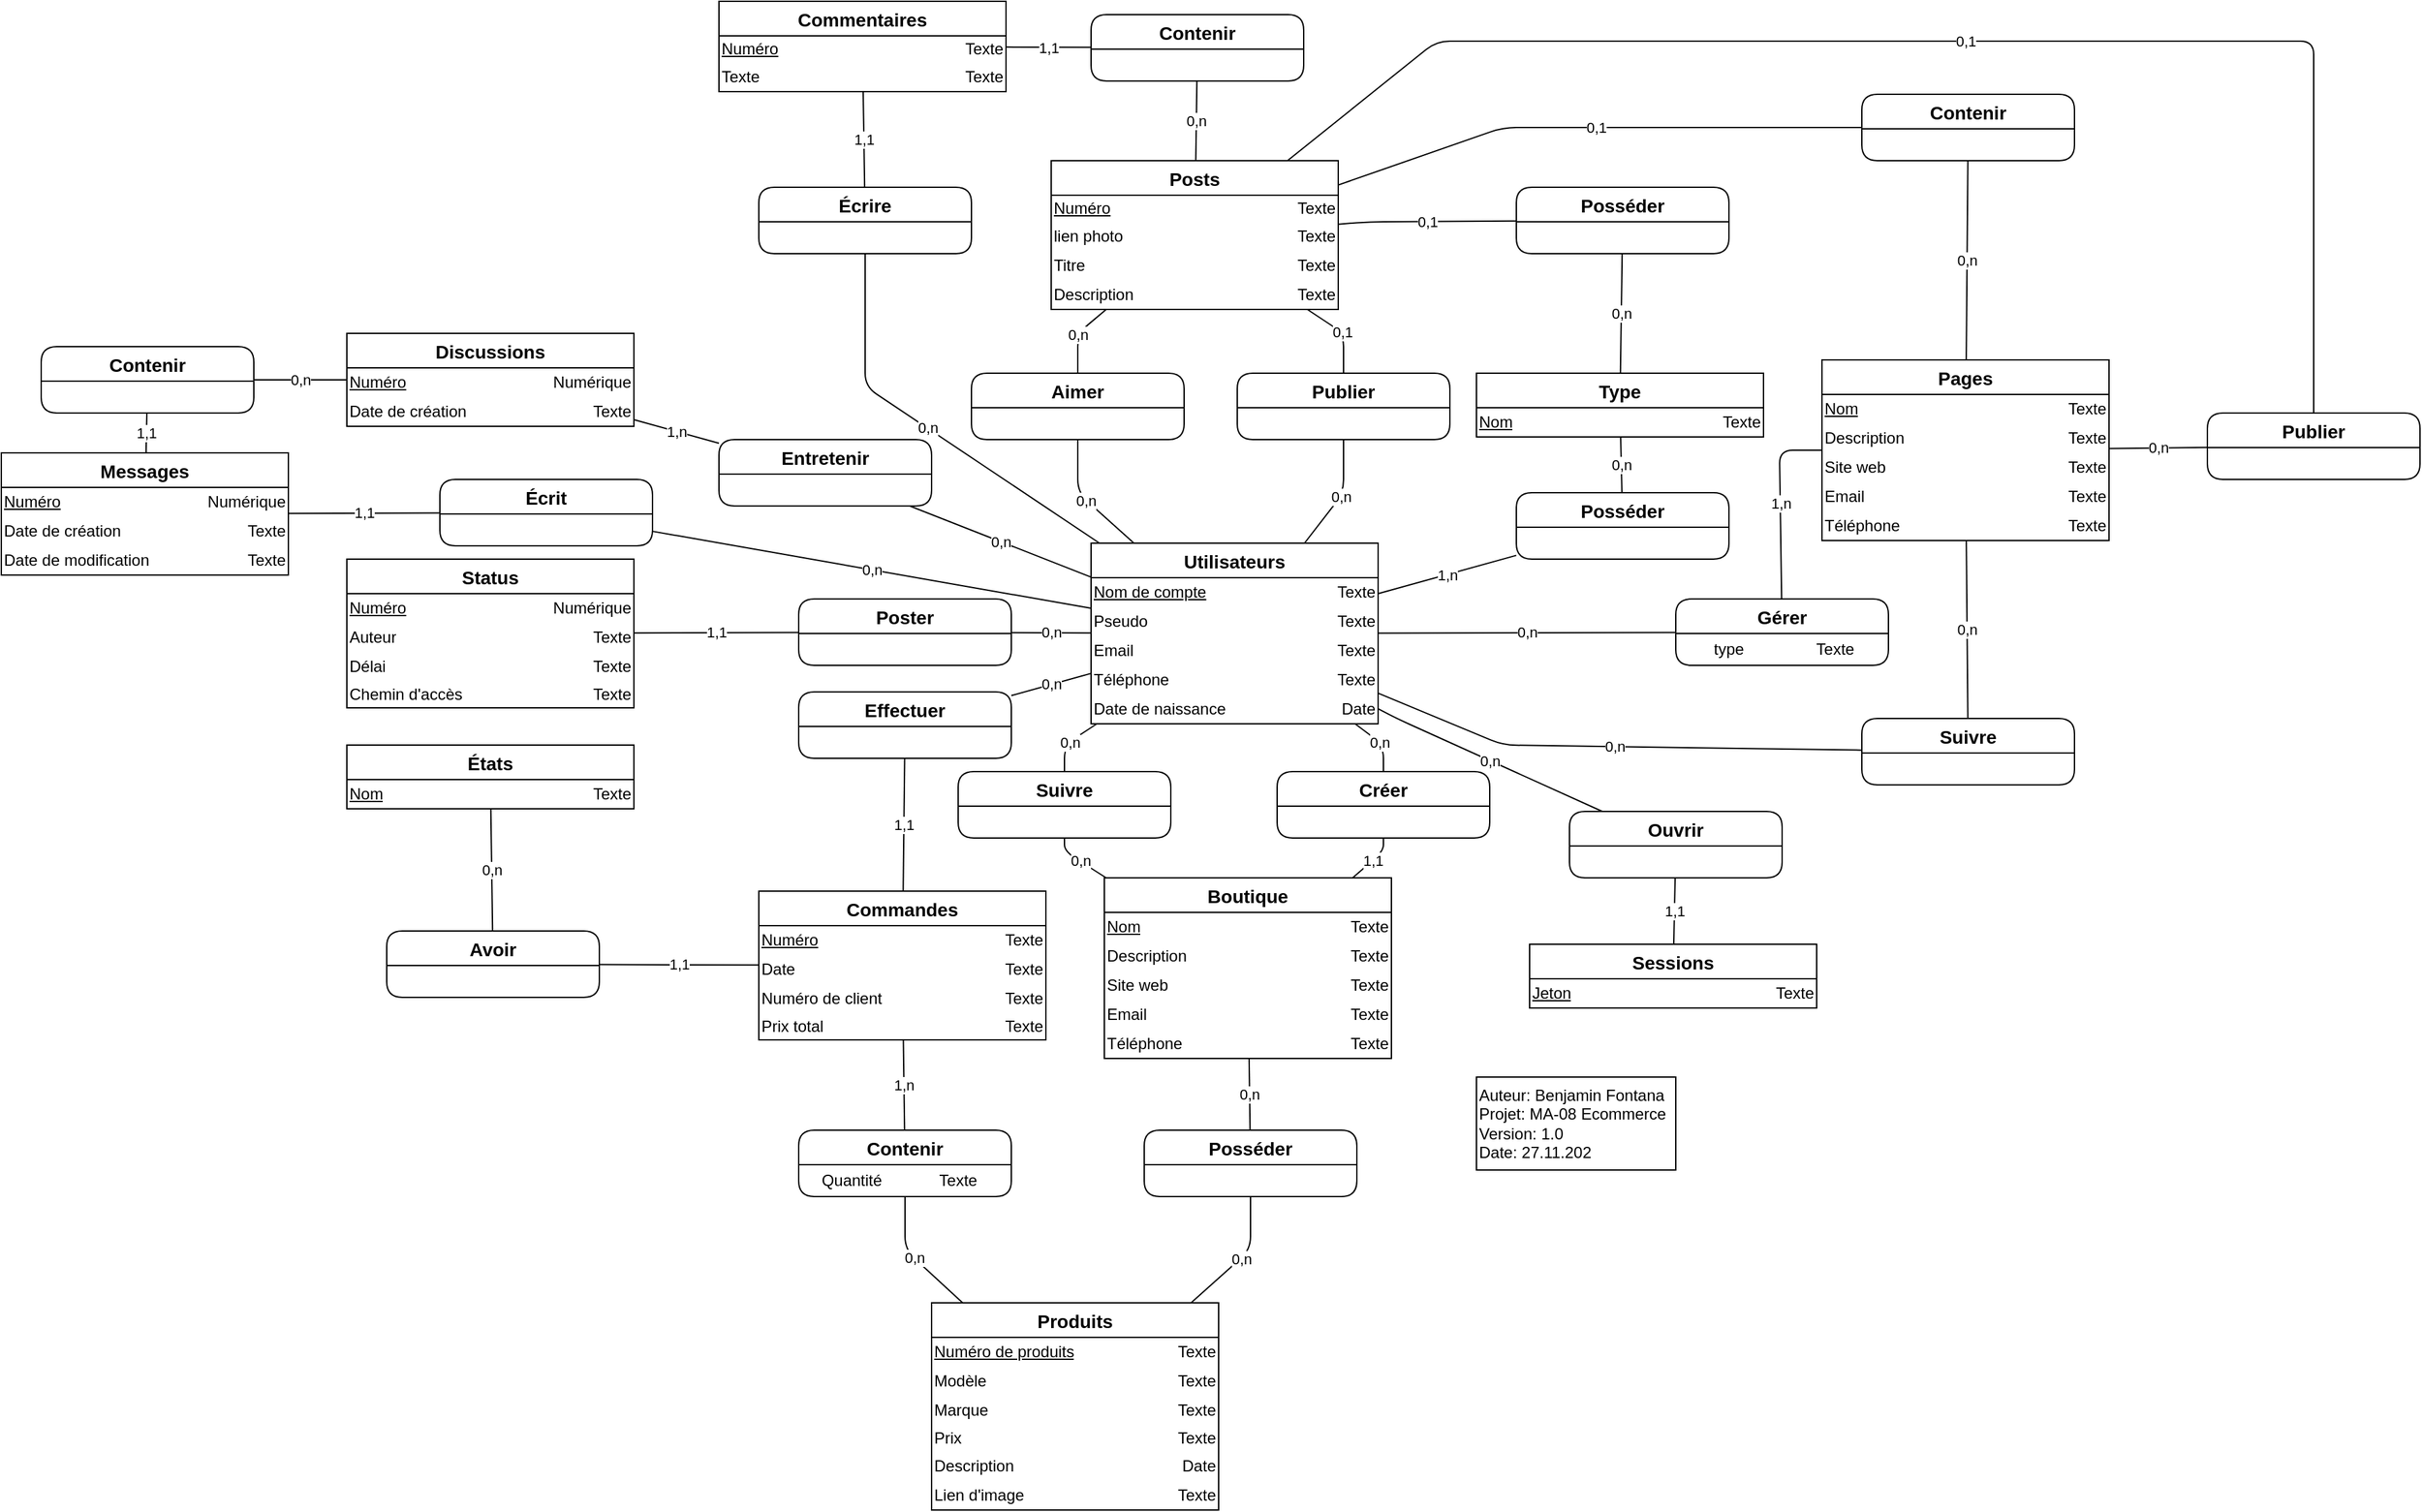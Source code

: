 <mxfile version="13.6.2" type="device"><diagram id="FgA51NHcKyNN0bKqWqhU" name="Page-1"><mxGraphModel dx="2500" dy="2136" grid="1" gridSize="10" guides="0" tooltips="1" connect="1" arrows="1" fold="1" page="1" pageScale="1" pageWidth="827" pageHeight="1169" math="0" shadow="0"><root><mxCell id="0"/><mxCell id="1" parent="0"/><mxCell id="I_EGn9bUQNtkGOngOw08-18" value="0,n" style="endArrow=none;html=1;" parent="1" source="Oa54Jy-IND1s9ZfTM7P--61" target="Oa54Jy-IND1s9ZfTM7P--110" edge="1"><mxGeometry width="50" height="50" relative="1" as="geometry"><mxPoint x="420" y="140" as="sourcePoint"/><mxPoint x="470" y="90" as="targetPoint"/><Array as="points"><mxPoint x="240" y="60"/></Array></mxGeometry></mxCell><mxCell id="I_EGn9bUQNtkGOngOw08-19" value="0,1" style="endArrow=none;html=1;" parent="1" source="Oa54Jy-IND1s9ZfTM7P--110" target="I_EGn9bUQNtkGOngOw08-1" edge="1"><mxGeometry width="50" height="50" relative="1" as="geometry"><mxPoint x="266" y="236" as="sourcePoint"/><mxPoint x="344" y="236" as="targetPoint"/><Array as="points"><mxPoint x="240" y="-60"/></Array></mxGeometry></mxCell><mxCell id="I_EGn9bUQNtkGOngOw08-34" value="0,n" style="endArrow=none;html=1;" parent="1" source="I_EGn9bUQNtkGOngOw08-35" target="I_EGn9bUQNtkGOngOw08-1" edge="1"><mxGeometry width="50" height="50" relative="1" as="geometry"><mxPoint x="550" y="320" as="sourcePoint"/><mxPoint x="670" y="340" as="targetPoint"/></mxGeometry></mxCell><mxCell id="I_EGn9bUQNtkGOngOw08-40" value="1,1" style="endArrow=none;html=1;" parent="1" source="I_EGn9bUQNtkGOngOw08-35" target="I_EGn9bUQNtkGOngOw08-20" edge="1"><mxGeometry width="50" height="50" relative="1" as="geometry"><mxPoint x="698" y="340" as="sourcePoint"/><mxPoint x="698" y="291" as="targetPoint"/></mxGeometry></mxCell><mxCell id="I_EGn9bUQNtkGOngOw08-46" value="0,n" style="endArrow=none;html=1;" parent="1" source="Oa54Jy-IND1s9ZfTM7P--61" target="I_EGn9bUQNtkGOngOw08-41" edge="1"><mxGeometry width="50" height="50" relative="1" as="geometry"><mxPoint x="240" y="60" as="sourcePoint"/><mxPoint x="290" y="10" as="targetPoint"/><Array as="points"><mxPoint x="40" y="60"/></Array></mxGeometry></mxCell><mxCell id="I_EGn9bUQNtkGOngOw08-47" value="0,n" style="endArrow=none;html=1;" parent="1" source="I_EGn9bUQNtkGOngOw08-1" target="I_EGn9bUQNtkGOngOw08-41" edge="1"><mxGeometry width="50" height="50" relative="1" as="geometry"><mxPoint x="630" y="120" as="sourcePoint"/><mxPoint x="680" y="70" as="targetPoint"/><Array as="points"><mxPoint x="40" y="-60"/></Array></mxGeometry></mxCell><mxCell id="Oa54Jy-IND1s9ZfTM7P--61" value="Utilisateurs" style="swimlane;fontStyle=1;childLayout=stackLayout;horizontal=1;startSize=26;horizontalStack=0;resizeParent=1;resizeParentMax=0;resizeLast=0;collapsible=1;marginBottom=0;align=center;fontSize=14;rounded=0;swimlaneFillColor=#ffffff;" parent="1" vertex="1"><mxGeometry x="50" y="98" width="216" height="136" as="geometry"/></mxCell><mxCell id="Oa54Jy-IND1s9ZfTM7P--62" value="" style="shape=table;html=1;whiteSpace=wrap;startSize=0;container=1;collapsible=0;childLayout=tableLayout;fillColor=none;strokeColor=none;" parent="Oa54Jy-IND1s9ZfTM7P--61" vertex="1"><mxGeometry y="26" width="216" height="110" as="geometry"/></mxCell><mxCell id="Oa54Jy-IND1s9ZfTM7P--63" value="" style="shape=partialRectangle;html=1;whiteSpace=wrap;collapsible=0;dropTarget=0;pointerEvents=0;fillColor=none;top=0;left=0;bottom=0;right=0;points=[[0,0.5],[1,0.5]];portConstraint=eastwest;" parent="Oa54Jy-IND1s9ZfTM7P--62" vertex="1"><mxGeometry width="216" height="22" as="geometry"/></mxCell><mxCell id="Oa54Jy-IND1s9ZfTM7P--64" value="Nom de compte" style="shape=partialRectangle;html=1;whiteSpace=wrap;connectable=0;fillColor=none;top=0;left=0;bottom=0;right=0;overflow=hidden;strokeColor=none;align=left;fontStyle=4" parent="Oa54Jy-IND1s9ZfTM7P--63" vertex="1"><mxGeometry width="108" height="22" as="geometry"/></mxCell><mxCell id="Oa54Jy-IND1s9ZfTM7P--65" value="Texte" style="shape=partialRectangle;html=1;whiteSpace=wrap;connectable=0;fillColor=none;top=0;left=0;bottom=0;right=0;overflow=hidden;align=right;" parent="Oa54Jy-IND1s9ZfTM7P--63" vertex="1"><mxGeometry x="108" width="108" height="22" as="geometry"/></mxCell><mxCell id="Oa54Jy-IND1s9ZfTM7P--66" value="" style="shape=partialRectangle;html=1;whiteSpace=wrap;collapsible=0;dropTarget=0;pointerEvents=0;fillColor=none;top=0;left=0;bottom=0;right=0;points=[[0,0.5],[1,0.5]];portConstraint=eastwest;" parent="Oa54Jy-IND1s9ZfTM7P--62" vertex="1"><mxGeometry y="22" width="216" height="22" as="geometry"/></mxCell><mxCell id="Oa54Jy-IND1s9ZfTM7P--67" value="Pseudo" style="shape=partialRectangle;html=1;whiteSpace=wrap;connectable=0;fillColor=none;top=0;left=0;bottom=0;right=0;overflow=hidden;align=left;" parent="Oa54Jy-IND1s9ZfTM7P--66" vertex="1"><mxGeometry width="108" height="22" as="geometry"/></mxCell><mxCell id="Oa54Jy-IND1s9ZfTM7P--68" value="Texte" style="shape=partialRectangle;html=1;whiteSpace=wrap;connectable=0;fillColor=none;top=0;left=0;bottom=0;right=0;overflow=hidden;align=right;" parent="Oa54Jy-IND1s9ZfTM7P--66" vertex="1"><mxGeometry x="108" width="108" height="22" as="geometry"/></mxCell><mxCell id="QVL32Pq5CTMwrGF2Rc09-1" style="shape=partialRectangle;html=1;whiteSpace=wrap;collapsible=0;dropTarget=0;pointerEvents=0;fillColor=none;top=0;left=0;bottom=0;right=0;points=[[0,0.5],[1,0.5]];portConstraint=eastwest;" parent="Oa54Jy-IND1s9ZfTM7P--62" vertex="1"><mxGeometry y="44" width="216" height="22" as="geometry"/></mxCell><mxCell id="QVL32Pq5CTMwrGF2Rc09-2" value="Email" style="shape=partialRectangle;html=1;whiteSpace=wrap;connectable=0;fillColor=none;top=0;left=0;bottom=0;right=0;overflow=hidden;align=left;" parent="QVL32Pq5CTMwrGF2Rc09-1" vertex="1"><mxGeometry width="108" height="22" as="geometry"/></mxCell><mxCell id="QVL32Pq5CTMwrGF2Rc09-3" value="Texte" style="shape=partialRectangle;html=1;whiteSpace=wrap;connectable=0;fillColor=none;top=0;left=0;bottom=0;right=0;overflow=hidden;align=right;" parent="QVL32Pq5CTMwrGF2Rc09-1" vertex="1"><mxGeometry x="108" width="108" height="22" as="geometry"/></mxCell><mxCell id="QVL32Pq5CTMwrGF2Rc09-4" style="shape=partialRectangle;html=1;whiteSpace=wrap;collapsible=0;dropTarget=0;pointerEvents=0;fillColor=none;top=0;left=0;bottom=0;right=0;points=[[0,0.5],[1,0.5]];portConstraint=eastwest;" parent="Oa54Jy-IND1s9ZfTM7P--62" vertex="1"><mxGeometry y="66" width="216" height="22" as="geometry"/></mxCell><mxCell id="QVL32Pq5CTMwrGF2Rc09-5" value="Téléphone" style="shape=partialRectangle;html=1;whiteSpace=wrap;connectable=0;fillColor=none;top=0;left=0;bottom=0;right=0;overflow=hidden;align=left;" parent="QVL32Pq5CTMwrGF2Rc09-4" vertex="1"><mxGeometry width="108" height="22" as="geometry"/></mxCell><mxCell id="QVL32Pq5CTMwrGF2Rc09-6" value="Texte" style="shape=partialRectangle;html=1;whiteSpace=wrap;connectable=0;fillColor=none;top=0;left=0;bottom=0;right=0;overflow=hidden;align=right;" parent="QVL32Pq5CTMwrGF2Rc09-4" vertex="1"><mxGeometry x="108" width="108" height="22" as="geometry"/></mxCell><mxCell id="QVL32Pq5CTMwrGF2Rc09-7" style="shape=partialRectangle;html=1;whiteSpace=wrap;collapsible=0;dropTarget=0;pointerEvents=0;fillColor=none;top=0;left=0;bottom=0;right=0;points=[[0,0.5],[1,0.5]];portConstraint=eastwest;" parent="Oa54Jy-IND1s9ZfTM7P--62" vertex="1"><mxGeometry y="88" width="216" height="22" as="geometry"/></mxCell><mxCell id="QVL32Pq5CTMwrGF2Rc09-8" value="Date de naissance" style="shape=partialRectangle;html=1;whiteSpace=wrap;connectable=0;fillColor=none;top=0;left=0;bottom=0;right=0;overflow=hidden;align=left;" parent="QVL32Pq5CTMwrGF2Rc09-7" vertex="1"><mxGeometry width="108" height="22" as="geometry"/></mxCell><mxCell id="QVL32Pq5CTMwrGF2Rc09-9" value="Date" style="shape=partialRectangle;html=1;whiteSpace=wrap;connectable=0;fillColor=none;top=0;left=0;bottom=0;right=0;overflow=hidden;align=right;" parent="QVL32Pq5CTMwrGF2Rc09-7" vertex="1"><mxGeometry x="108" width="108" height="22" as="geometry"/></mxCell><mxCell id="I_EGn9bUQNtkGOngOw08-362" value="0,n" style="endArrow=none;html=1;" parent="1" source="I_EGn9bUQNtkGOngOw08-357" target="Oa54Jy-IND1s9ZfTM7P--61" edge="1"><mxGeometry width="50" height="50" relative="1" as="geometry"><mxPoint x="310" y="380" as="sourcePoint"/><mxPoint x="360" y="330" as="targetPoint"/><Array as="points"><mxPoint x="280" y="230"/></Array></mxGeometry></mxCell><mxCell id="I_EGn9bUQNtkGOngOw08-363" value="1,1" style="endArrow=none;html=1;" parent="1" source="I_EGn9bUQNtkGOngOw08-357" target="I_EGn9bUQNtkGOngOw08-112" edge="1"><mxGeometry width="50" height="50" relative="1" as="geometry"><mxPoint x="168" y="300" as="sourcePoint"/><mxPoint x="168" y="244" as="targetPoint"/></mxGeometry></mxCell><mxCell id="I_EGn9bUQNtkGOngOw08-439" value="0,1" style="endArrow=none;html=1;" parent="1" source="I_EGn9bUQNtkGOngOw08-1" target="I_EGn9bUQNtkGOngOw08-433" edge="1"><mxGeometry width="50" height="50" relative="1" as="geometry"><mxPoint x="260.02" y="108" as="sourcePoint"/><mxPoint x="406.169" as="targetPoint"/><Array as="points"><mxPoint x="260" y="-144"/></Array></mxGeometry></mxCell><mxCell id="I_EGn9bUQNtkGOngOw08-440" value="0,n" style="endArrow=none;html=1;" parent="1" source="I_EGn9bUQNtkGOngOw08-433" target="I_EGn9bUQNtkGOngOw08-272" edge="1"><mxGeometry width="50" height="50" relative="1" as="geometry"><mxPoint x="633.333" y="120" as="sourcePoint"/><mxPoint x="473.333" as="targetPoint"/></mxGeometry></mxCell><mxCell id="I_EGn9bUQNtkGOngOw08-446" value="0,n" style="endArrow=none;html=1;" parent="1" source="I_EGn9bUQNtkGOngOw08-441" target="I_EGn9bUQNtkGOngOw08-272" edge="1"><mxGeometry width="50" height="50" relative="1" as="geometry"><mxPoint x="541.737" y="-20" as="sourcePoint"/><mxPoint x="487.677" y="-94" as="targetPoint"/></mxGeometry></mxCell><mxCell id="I_EGn9bUQNtkGOngOw08-447" value="1,n" style="endArrow=none;html=1;" parent="1" source="I_EGn9bUQNtkGOngOw08-441" target="Oa54Jy-IND1s9ZfTM7P--61" edge="1"><mxGeometry width="50" height="50" relative="1" as="geometry"><mxPoint x="337.665" y="-20" as="sourcePoint"/><mxPoint x="389.952" y="-94" as="targetPoint"/></mxGeometry></mxCell><mxCell id="I_EGn9bUQNtkGOngOw08-453" value="0,n" style="endArrow=none;html=1;" parent="1" source="I_EGn9bUQNtkGOngOw08-448" target="I_EGn9bUQNtkGOngOw08-289" edge="1"><mxGeometry width="50" height="50" relative="1" as="geometry"><mxPoint x="50" y="-250" as="sourcePoint"/><mxPoint x="100" y="-300" as="targetPoint"/></mxGeometry></mxCell><mxCell id="I_EGn9bUQNtkGOngOw08-454" value="0,n" style="endArrow=none;html=1;" parent="1" source="Oa54Jy-IND1s9ZfTM7P--61" target="I_EGn9bUQNtkGOngOw08-448" edge="1"><mxGeometry width="50" height="50" relative="1" as="geometry"><mxPoint x="227.265" y="-160" as="sourcePoint"/><mxPoint x="330" y="-204.851" as="targetPoint"/><Array as="points"><mxPoint x="360" y="250"/></Array></mxGeometry></mxCell><mxCell id="I_EGn9bUQNtkGOngOw08-460" value="0,n" style="endArrow=none;html=1;" parent="1" source="I_EGn9bUQNtkGOngOw08-455" target="I_EGn9bUQNtkGOngOw08-289" edge="1"><mxGeometry width="50" height="50" relative="1" as="geometry"><mxPoint x="-65.72" y="-20" as="sourcePoint"/><mxPoint x="330" y="-202.258" as="targetPoint"/></mxGeometry></mxCell><mxCell id="I_EGn9bUQNtkGOngOw08-461" value="0,1" style="endArrow=none;html=1;" parent="1" source="I_EGn9bUQNtkGOngOw08-455" target="I_EGn9bUQNtkGOngOw08-1" edge="1"><mxGeometry width="50" height="50" relative="1" as="geometry"><mxPoint x="927.276" y="-20" as="sourcePoint"/><mxPoint x="546" y="-200.79" as="targetPoint"/><Array as="points"><mxPoint x="360" y="-215"/></Array></mxGeometry></mxCell><mxCell id="I_EGn9bUQNtkGOngOw08-468" value="0,n" style="endArrow=none;html=1;" parent="1" source="Oa54Jy-IND1s9ZfTM7P--61" target="I_EGn9bUQNtkGOngOw08-463" edge="1"><mxGeometry width="50" height="50" relative="1" as="geometry"><mxPoint x="89.263" y="108" as="sourcePoint"/><mxPoint x="-1.053" y="30" as="targetPoint"/></mxGeometry></mxCell><mxCell id="I_EGn9bUQNtkGOngOw08-469" value="1,n" style="endArrow=none;html=1;" parent="1" source="I_EGn9bUQNtkGOngOw08-463" target="I_EGn9bUQNtkGOngOw08-248" edge="1"><mxGeometry width="50" height="50" relative="1" as="geometry"><mxPoint x="60" y="175.597" as="sourcePoint"/><mxPoint x="-20" y="175.299" as="targetPoint"/></mxGeometry></mxCell><mxCell id="I_EGn9bUQNtkGOngOw08-475" value="0,n" style="endArrow=none;html=1;" parent="1" source="I_EGn9bUQNtkGOngOw08-470" target="Oa54Jy-IND1s9ZfTM7P--61" edge="1"><mxGeometry width="50" height="50" relative="1" as="geometry"><mxPoint x="-150" y="290" as="sourcePoint"/><mxPoint x="-100" y="240" as="targetPoint"/></mxGeometry></mxCell><mxCell id="I_EGn9bUQNtkGOngOw08-476" value="1,1" style="endArrow=none;html=1;" parent="1" source="I_EGn9bUQNtkGOngOw08-340" target="I_EGn9bUQNtkGOngOw08-470" edge="1"><mxGeometry width="50" height="50" relative="1" as="geometry"><mxPoint x="-180" y="480" as="sourcePoint"/><mxPoint x="-130" y="430" as="targetPoint"/></mxGeometry></mxCell><mxCell id="I_EGn9bUQNtkGOngOw08-483" value="0,n" style="endArrow=none;html=1;" parent="1" source="I_EGn9bUQNtkGOngOw08-478" target="Oa54Jy-IND1s9ZfTM7P--61" edge="1"><mxGeometry width="50" height="50" relative="1" as="geometry"><mxPoint x="-150" y="520" as="sourcePoint"/><mxPoint x="-100" y="470" as="targetPoint"/><Array as="points"><mxPoint x="270" y="250"/></Array></mxGeometry></mxCell><mxCell id="I_EGn9bUQNtkGOngOw08-489" value="0,n" style="endArrow=none;html=1;" parent="1" source="I_EGn9bUQNtkGOngOw08-484" target="Oa54Jy-IND1s9ZfTM7P--61" edge="1"><mxGeometry width="50" height="50" relative="1" as="geometry"><mxPoint x="423.885" y="290" as="sourcePoint"/><mxPoint x="276" y="224.115" as="targetPoint"/><Array as="points"><mxPoint x="30" y="250"/></Array></mxGeometry></mxCell><mxCell id="I_EGn9bUQNtkGOngOw08-490" value="1,1" style="endArrow=none;html=1;" parent="1" source="fZt6nTrMX2b5wPjmYJTI-82" target="I_EGn9bUQNtkGOngOw08-478" edge="1"><mxGeometry width="50" height="50" relative="1" as="geometry"><mxPoint x="215.444" y="350" as="sourcePoint"/><mxPoint x="360" y="420" as="targetPoint"/><Array as="points"><mxPoint x="270" y="330"/></Array></mxGeometry></mxCell><mxCell id="I_EGn9bUQNtkGOngOw08-492" value="0,n" style="endArrow=none;html=1;" parent="1" source="fZt6nTrMX2b5wPjmYJTI-82" target="I_EGn9bUQNtkGOngOw08-484" edge="1"><mxGeometry width="50" height="50" relative="1" as="geometry"><mxPoint x="122.111" y="350" as="sourcePoint"/><mxPoint x="468.889" y="340" as="targetPoint"/><Array as="points"><mxPoint x="30" y="330"/></Array></mxGeometry></mxCell><mxCell id="I_EGn9bUQNtkGOngOw08-498" value="0,n" style="endArrow=none;html=1;" parent="1" source="I_EGn9bUQNtkGOngOw08-493" target="fZt6nTrMX2b5wPjmYJTI-82" edge="1"><mxGeometry width="50" height="50" relative="1" as="geometry"><mxPoint x="190" y="650" as="sourcePoint"/><mxPoint x="168.389" y="420" as="targetPoint"/></mxGeometry></mxCell><mxCell id="I_EGn9bUQNtkGOngOw08-499" value="0,n" style="endArrow=none;html=1;" parent="1" source="I_EGn9bUQNtkGOngOw08-493" target="I_EGn9bUQNtkGOngOw08-306" edge="1"><mxGeometry width="50" height="50" relative="1" as="geometry"><mxPoint x="409.702" y="620" as="sourcePoint"/><mxPoint x="408.798" y="544" as="targetPoint"/><Array as="points"><mxPoint x="170" y="630"/></Array></mxGeometry></mxCell><mxCell id="I_EGn9bUQNtkGOngOw08-506" value="0,n" style="endArrow=none;html=1;" parent="1" source="I_EGn9bUQNtkGOngOw08-501" target="I_EGn9bUQNtkGOngOw08-306" edge="1"><mxGeometry width="50" height="50" relative="1" as="geometry"><mxPoint x="140" y="880" as="sourcePoint"/><mxPoint x="190" y="830" as="targetPoint"/><Array as="points"><mxPoint x="-90" y="630"/></Array></mxGeometry></mxCell><mxCell id="I_EGn9bUQNtkGOngOw08-507" value="1,n" style="endArrow=none;html=1;" parent="1" source="I_EGn9bUQNtkGOngOw08-364" target="I_EGn9bUQNtkGOngOw08-501" edge="1"><mxGeometry width="50" height="50" relative="1" as="geometry"><mxPoint x="-140" y="770" as="sourcePoint"/><mxPoint x="-90" y="720" as="targetPoint"/></mxGeometry></mxCell><mxCell id="I_EGn9bUQNtkGOngOw08-513" value="0,n" style="endArrow=none;html=1;" parent="1" source="I_EGn9bUQNtkGOngOw08-508" target="Oa54Jy-IND1s9ZfTM7P--61" edge="1"><mxGeometry width="50" height="50" relative="1" as="geometry"><mxPoint x="50" y="320" as="sourcePoint"/><mxPoint x="100" y="270" as="targetPoint"/></mxGeometry></mxCell><mxCell id="I_EGn9bUQNtkGOngOw08-514" value="1,1" style="endArrow=none;html=1;" parent="1" source="I_EGn9bUQNtkGOngOw08-364" target="I_EGn9bUQNtkGOngOw08-508" edge="1"><mxGeometry width="50" height="50" relative="1" as="geometry"><mxPoint x="-170" y="480" as="sourcePoint"/><mxPoint x="-120" y="430" as="targetPoint"/></mxGeometry></mxCell><mxCell id="I_EGn9bUQNtkGOngOw08-520" value="1,1" style="endArrow=none;html=1;" parent="1" source="I_EGn9bUQNtkGOngOw08-515" target="I_EGn9bUQNtkGOngOw08-364" edge="1"><mxGeometry width="50" height="50" relative="1" as="geometry"><mxPoint x="-130" y="550" as="sourcePoint"/><mxPoint x="-80" y="500" as="targetPoint"/></mxGeometry></mxCell><mxCell id="I_EGn9bUQNtkGOngOw08-521" value="0,n" style="endArrow=none;html=1;" parent="1" source="I_EGn9bUQNtkGOngOw08-398" target="I_EGn9bUQNtkGOngOw08-515" edge="1"><mxGeometry width="50" height="50" relative="1" as="geometry"><mxPoint x="-310" y="580" as="sourcePoint"/><mxPoint x="-260" y="530" as="targetPoint"/></mxGeometry></mxCell><mxCell id="I_EGn9bUQNtkGOngOw08-493" value="Posséder" style="swimlane;fontStyle=1;childLayout=stackLayout;horizontal=1;startSize=26;horizontalStack=0;resizeParent=1;resizeParentMax=0;resizeLast=0;collapsible=1;marginBottom=0;align=center;fontSize=14;rounded=1;swimlaneFillColor=#ffffff;" parent="1" vertex="1"><mxGeometry x="90" y="540" width="160" height="50" as="geometry"><mxRectangle x="-210" y="-30" width="80" height="26" as="alternateBounds"/></mxGeometry></mxCell><mxCell id="I_EGn9bUQNtkGOngOw08-494" value="" style="shape=table;html=1;whiteSpace=wrap;startSize=0;container=1;collapsible=0;childLayout=tableLayout;fillColor=none;strokeColor=none;" parent="I_EGn9bUQNtkGOngOw08-493" vertex="1"><mxGeometry y="26" width="160" height="24" as="geometry"/></mxCell><mxCell id="I_EGn9bUQNtkGOngOw08-495" value="" style="shape=partialRectangle;html=1;whiteSpace=wrap;collapsible=0;dropTarget=0;pointerEvents=0;fillColor=none;top=0;left=0;bottom=0;right=0;points=[[0,0.5],[1,0.5]];portConstraint=eastwest;" parent="I_EGn9bUQNtkGOngOw08-494" vertex="1"><mxGeometry width="160" height="24" as="geometry"/></mxCell><mxCell id="I_EGn9bUQNtkGOngOw08-496" value="" style="shape=partialRectangle;html=1;whiteSpace=wrap;connectable=0;fillColor=none;top=0;left=0;bottom=0;right=0;overflow=hidden;strokeColor=none;" parent="I_EGn9bUQNtkGOngOw08-495" vertex="1"><mxGeometry width="80" height="24" as="geometry"/></mxCell><mxCell id="I_EGn9bUQNtkGOngOw08-497" value="" style="shape=partialRectangle;html=1;whiteSpace=wrap;connectable=0;fillColor=none;top=0;left=0;bottom=0;right=0;overflow=hidden;" parent="I_EGn9bUQNtkGOngOw08-495" vertex="1"><mxGeometry x="80" width="80" height="24" as="geometry"/></mxCell><mxCell id="I_EGn9bUQNtkGOngOw08-501" value="Contenir" style="swimlane;fontStyle=1;childLayout=stackLayout;horizontal=1;startSize=26;horizontalStack=0;resizeParent=1;resizeParentMax=0;resizeLast=0;collapsible=1;marginBottom=0;align=center;fontSize=14;rounded=1;swimlaneFillColor=#ffffff;" parent="1" vertex="1"><mxGeometry x="-170" y="540" width="160" height="50" as="geometry"/></mxCell><mxCell id="I_EGn9bUQNtkGOngOw08-502" value="" style="shape=table;html=1;whiteSpace=wrap;startSize=0;container=1;collapsible=0;childLayout=tableLayout;fillColor=none;strokeColor=none;" parent="I_EGn9bUQNtkGOngOw08-501" vertex="1"><mxGeometry y="26" width="160" height="24" as="geometry"/></mxCell><mxCell id="I_EGn9bUQNtkGOngOw08-503" value="" style="shape=partialRectangle;html=1;whiteSpace=wrap;collapsible=0;dropTarget=0;pointerEvents=0;fillColor=none;top=0;left=0;bottom=0;right=0;points=[[0,0.5],[1,0.5]];portConstraint=eastwest;" parent="I_EGn9bUQNtkGOngOw08-502" vertex="1"><mxGeometry width="160" height="24" as="geometry"/></mxCell><mxCell id="I_EGn9bUQNtkGOngOw08-504" value="Quantité" style="shape=partialRectangle;html=1;whiteSpace=wrap;connectable=0;fillColor=none;top=0;left=0;bottom=0;right=0;overflow=hidden;strokeColor=none;" parent="I_EGn9bUQNtkGOngOw08-503" vertex="1"><mxGeometry width="80" height="24" as="geometry"/></mxCell><mxCell id="I_EGn9bUQNtkGOngOw08-505" value="Texte" style="shape=partialRectangle;html=1;whiteSpace=wrap;connectable=0;fillColor=none;top=0;left=0;bottom=0;right=0;overflow=hidden;" parent="I_EGn9bUQNtkGOngOw08-503" vertex="1"><mxGeometry x="80" width="80" height="24" as="geometry"/></mxCell><mxCell id="I_EGn9bUQNtkGOngOw08-306" value="Produits" style="swimlane;fontStyle=1;childLayout=stackLayout;horizontal=1;startSize=26;horizontalStack=0;resizeParent=1;resizeParentMax=0;resizeLast=0;collapsible=1;marginBottom=0;align=center;fontSize=14;rounded=0;swimlaneFillColor=#ffffff;" parent="1" vertex="1"><mxGeometry x="-70" y="670" width="216" height="156" as="geometry"/></mxCell><mxCell id="I_EGn9bUQNtkGOngOw08-307" value="" style="shape=table;html=1;whiteSpace=wrap;startSize=0;container=1;collapsible=0;childLayout=tableLayout;fillColor=none;strokeColor=none;" parent="I_EGn9bUQNtkGOngOw08-306" vertex="1"><mxGeometry y="26" width="216" height="130" as="geometry"/></mxCell><mxCell id="I_EGn9bUQNtkGOngOw08-308" value="" style="shape=partialRectangle;html=1;whiteSpace=wrap;collapsible=0;dropTarget=0;pointerEvents=0;fillColor=none;top=0;left=0;bottom=0;right=0;points=[[0,0.5],[1,0.5]];portConstraint=eastwest;" parent="I_EGn9bUQNtkGOngOw08-307" vertex="1"><mxGeometry width="216" height="22" as="geometry"/></mxCell><mxCell id="I_EGn9bUQNtkGOngOw08-309" value="Numéro de produits" style="shape=partialRectangle;html=1;whiteSpace=wrap;connectable=0;fillColor=none;top=0;left=0;bottom=0;right=0;overflow=hidden;strokeColor=none;align=left;fontStyle=4" parent="I_EGn9bUQNtkGOngOw08-308" vertex="1"><mxGeometry width="110" height="22" as="geometry"/></mxCell><mxCell id="I_EGn9bUQNtkGOngOw08-310" value="Texte" style="shape=partialRectangle;html=1;whiteSpace=wrap;connectable=0;fillColor=none;top=0;left=0;bottom=0;right=0;overflow=hidden;align=right;" parent="I_EGn9bUQNtkGOngOw08-308" vertex="1"><mxGeometry x="110" width="106" height="22" as="geometry"/></mxCell><mxCell id="I_EGn9bUQNtkGOngOw08-311" value="" style="shape=partialRectangle;html=1;whiteSpace=wrap;collapsible=0;dropTarget=0;pointerEvents=0;fillColor=none;top=0;left=0;bottom=0;right=0;points=[[0,0.5],[1,0.5]];portConstraint=eastwest;" parent="I_EGn9bUQNtkGOngOw08-307" vertex="1"><mxGeometry y="22" width="216" height="22" as="geometry"/></mxCell><mxCell id="I_EGn9bUQNtkGOngOw08-312" value="Modèle" style="shape=partialRectangle;html=1;whiteSpace=wrap;connectable=0;fillColor=none;top=0;left=0;bottom=0;right=0;overflow=hidden;align=left;" parent="I_EGn9bUQNtkGOngOw08-311" vertex="1"><mxGeometry width="110" height="22" as="geometry"/></mxCell><mxCell id="I_EGn9bUQNtkGOngOw08-313" value="Texte" style="shape=partialRectangle;html=1;whiteSpace=wrap;connectable=0;fillColor=none;top=0;left=0;bottom=0;right=0;overflow=hidden;align=right;" parent="I_EGn9bUQNtkGOngOw08-311" vertex="1"><mxGeometry x="110" width="106" height="22" as="geometry"/></mxCell><mxCell id="I_EGn9bUQNtkGOngOw08-314" style="shape=partialRectangle;html=1;whiteSpace=wrap;collapsible=0;dropTarget=0;pointerEvents=0;fillColor=none;top=0;left=0;bottom=0;right=0;points=[[0,0.5],[1,0.5]];portConstraint=eastwest;" parent="I_EGn9bUQNtkGOngOw08-307" vertex="1"><mxGeometry y="44" width="216" height="22" as="geometry"/></mxCell><mxCell id="I_EGn9bUQNtkGOngOw08-315" value="Marque" style="shape=partialRectangle;html=1;whiteSpace=wrap;connectable=0;fillColor=none;top=0;left=0;bottom=0;right=0;overflow=hidden;align=left;" parent="I_EGn9bUQNtkGOngOw08-314" vertex="1"><mxGeometry width="110" height="22" as="geometry"/></mxCell><mxCell id="I_EGn9bUQNtkGOngOw08-316" value="Texte" style="shape=partialRectangle;html=1;whiteSpace=wrap;connectable=0;fillColor=none;top=0;left=0;bottom=0;right=0;overflow=hidden;align=right;" parent="I_EGn9bUQNtkGOngOw08-314" vertex="1"><mxGeometry x="110" width="106" height="22" as="geometry"/></mxCell><mxCell id="I_EGn9bUQNtkGOngOw08-317" style="shape=partialRectangle;html=1;whiteSpace=wrap;collapsible=0;dropTarget=0;pointerEvents=0;fillColor=none;top=0;left=0;bottom=0;right=0;points=[[0,0.5],[1,0.5]];portConstraint=eastwest;" parent="I_EGn9bUQNtkGOngOw08-307" vertex="1"><mxGeometry y="66" width="216" height="20" as="geometry"/></mxCell><mxCell id="I_EGn9bUQNtkGOngOw08-318" value="Prix" style="shape=partialRectangle;html=1;whiteSpace=wrap;connectable=0;fillColor=none;top=0;left=0;bottom=0;right=0;overflow=hidden;align=left;" parent="I_EGn9bUQNtkGOngOw08-317" vertex="1"><mxGeometry width="110" height="20" as="geometry"/></mxCell><mxCell id="I_EGn9bUQNtkGOngOw08-319" value="Texte" style="shape=partialRectangle;html=1;whiteSpace=wrap;connectable=0;fillColor=none;top=0;left=0;bottom=0;right=0;overflow=hidden;align=right;" parent="I_EGn9bUQNtkGOngOw08-317" vertex="1"><mxGeometry x="110" width="106" height="20" as="geometry"/></mxCell><mxCell id="I_EGn9bUQNtkGOngOw08-320" style="shape=partialRectangle;html=1;whiteSpace=wrap;collapsible=0;dropTarget=0;pointerEvents=0;fillColor=none;top=0;left=0;bottom=0;right=0;points=[[0,0.5],[1,0.5]];portConstraint=eastwest;" parent="I_EGn9bUQNtkGOngOw08-307" vertex="1"><mxGeometry y="86" width="216" height="22" as="geometry"/></mxCell><mxCell id="I_EGn9bUQNtkGOngOw08-321" value="Description" style="shape=partialRectangle;html=1;whiteSpace=wrap;connectable=0;fillColor=none;top=0;left=0;bottom=0;right=0;overflow=hidden;align=left;" parent="I_EGn9bUQNtkGOngOw08-320" vertex="1"><mxGeometry width="110" height="22" as="geometry"/></mxCell><mxCell id="I_EGn9bUQNtkGOngOw08-322" value="Date" style="shape=partialRectangle;html=1;whiteSpace=wrap;connectable=0;fillColor=none;top=0;left=0;bottom=0;right=0;overflow=hidden;align=right;" parent="I_EGn9bUQNtkGOngOw08-320" vertex="1"><mxGeometry x="110" width="106" height="22" as="geometry"/></mxCell><mxCell id="fZt6nTrMX2b5wPjmYJTI-76" style="shape=partialRectangle;html=1;whiteSpace=wrap;collapsible=0;dropTarget=0;pointerEvents=0;fillColor=none;top=0;left=0;bottom=0;right=0;points=[[0,0.5],[1,0.5]];portConstraint=eastwest;" vertex="1" parent="I_EGn9bUQNtkGOngOw08-307"><mxGeometry y="108" width="216" height="22" as="geometry"/></mxCell><mxCell id="fZt6nTrMX2b5wPjmYJTI-77" value="Lien d'image" style="shape=partialRectangle;html=1;whiteSpace=wrap;connectable=0;fillColor=none;top=0;left=0;bottom=0;right=0;overflow=hidden;align=left;" vertex="1" parent="fZt6nTrMX2b5wPjmYJTI-76"><mxGeometry width="110" height="22" as="geometry"/></mxCell><mxCell id="fZt6nTrMX2b5wPjmYJTI-78" value="Texte" style="shape=partialRectangle;html=1;whiteSpace=wrap;connectable=0;fillColor=none;top=0;left=0;bottom=0;right=0;overflow=hidden;align=right;" vertex="1" parent="fZt6nTrMX2b5wPjmYJTI-76"><mxGeometry x="110" width="106" height="22" as="geometry"/></mxCell><mxCell id="I_EGn9bUQNtkGOngOw08-508" value="Effectuer" style="swimlane;fontStyle=1;childLayout=stackLayout;horizontal=1;startSize=26;horizontalStack=0;resizeParent=1;resizeParentMax=0;resizeLast=0;collapsible=1;marginBottom=0;align=center;fontSize=14;rounded=1;swimlaneFillColor=#ffffff;" parent="1" vertex="1"><mxGeometry x="-170" y="210" width="160" height="50" as="geometry"/></mxCell><mxCell id="I_EGn9bUQNtkGOngOw08-509" value="" style="shape=table;html=1;whiteSpace=wrap;startSize=0;container=1;collapsible=0;childLayout=tableLayout;fillColor=none;strokeColor=none;" parent="I_EGn9bUQNtkGOngOw08-508" vertex="1"><mxGeometry y="26" width="160" height="24" as="geometry"/></mxCell><mxCell id="I_EGn9bUQNtkGOngOw08-510" value="" style="shape=partialRectangle;html=1;whiteSpace=wrap;collapsible=0;dropTarget=0;pointerEvents=0;fillColor=none;top=0;left=0;bottom=0;right=0;points=[[0,0.5],[1,0.5]];portConstraint=eastwest;" parent="I_EGn9bUQNtkGOngOw08-509" vertex="1"><mxGeometry width="160" height="24" as="geometry"/></mxCell><mxCell id="I_EGn9bUQNtkGOngOw08-511" value="" style="shape=partialRectangle;html=1;whiteSpace=wrap;connectable=0;fillColor=none;top=0;left=0;bottom=0;right=0;overflow=hidden;strokeColor=none;" parent="I_EGn9bUQNtkGOngOw08-510" vertex="1"><mxGeometry width="80" height="24" as="geometry"/></mxCell><mxCell id="I_EGn9bUQNtkGOngOw08-512" value="" style="shape=partialRectangle;html=1;whiteSpace=wrap;connectable=0;fillColor=none;top=0;left=0;bottom=0;right=0;overflow=hidden;" parent="I_EGn9bUQNtkGOngOw08-510" vertex="1"><mxGeometry x="80" width="80" height="24" as="geometry"/></mxCell><mxCell id="I_EGn9bUQNtkGOngOw08-470" value="Poster" style="swimlane;fontStyle=1;childLayout=stackLayout;horizontal=1;startSize=26;horizontalStack=0;resizeParent=1;resizeParentMax=0;resizeLast=0;collapsible=1;marginBottom=0;align=center;fontSize=14;rounded=1;swimlaneFillColor=#ffffff;" parent="1" vertex="1"><mxGeometry x="-170" y="140" width="160" height="50" as="geometry"><mxRectangle x="-210" y="-30" width="80" height="26" as="alternateBounds"/></mxGeometry></mxCell><mxCell id="I_EGn9bUQNtkGOngOw08-471" value="" style="shape=table;html=1;whiteSpace=wrap;startSize=0;container=1;collapsible=0;childLayout=tableLayout;fillColor=none;strokeColor=none;" parent="I_EGn9bUQNtkGOngOw08-470" vertex="1"><mxGeometry y="26" width="160" height="24" as="geometry"/></mxCell><mxCell id="I_EGn9bUQNtkGOngOw08-472" value="" style="shape=partialRectangle;html=1;whiteSpace=wrap;collapsible=0;dropTarget=0;pointerEvents=0;fillColor=none;top=0;left=0;bottom=0;right=0;points=[[0,0.5],[1,0.5]];portConstraint=eastwest;" parent="I_EGn9bUQNtkGOngOw08-471" vertex="1"><mxGeometry width="160" height="24" as="geometry"/></mxCell><mxCell id="I_EGn9bUQNtkGOngOw08-473" value="" style="shape=partialRectangle;html=1;whiteSpace=wrap;connectable=0;fillColor=none;top=0;left=0;bottom=0;right=0;overflow=hidden;strokeColor=none;" parent="I_EGn9bUQNtkGOngOw08-472" vertex="1"><mxGeometry width="80" height="24" as="geometry"/></mxCell><mxCell id="I_EGn9bUQNtkGOngOw08-474" value="" style="shape=partialRectangle;html=1;whiteSpace=wrap;connectable=0;fillColor=none;top=0;left=0;bottom=0;right=0;overflow=hidden;" parent="I_EGn9bUQNtkGOngOw08-472" vertex="1"><mxGeometry x="80" width="80" height="24" as="geometry"/></mxCell><mxCell id="Oa54Jy-IND1s9ZfTM7P--110" value="Publier" style="swimlane;fontStyle=1;childLayout=stackLayout;horizontal=1;startSize=26;horizontalStack=0;resizeParent=1;resizeParentMax=0;resizeLast=0;collapsible=1;marginBottom=0;align=center;fontSize=14;rounded=1;swimlaneFillColor=#ffffff;" parent="1" vertex="1"><mxGeometry x="160" y="-30" width="160" height="50" as="geometry"/></mxCell><mxCell id="Oa54Jy-IND1s9ZfTM7P--111" value="" style="shape=table;html=1;whiteSpace=wrap;startSize=0;container=1;collapsible=0;childLayout=tableLayout;fillColor=none;strokeColor=none;" parent="Oa54Jy-IND1s9ZfTM7P--110" vertex="1"><mxGeometry y="26" width="160" height="24" as="geometry"/></mxCell><mxCell id="Oa54Jy-IND1s9ZfTM7P--112" value="" style="shape=partialRectangle;html=1;whiteSpace=wrap;collapsible=0;dropTarget=0;pointerEvents=0;fillColor=none;top=0;left=0;bottom=0;right=0;points=[[0,0.5],[1,0.5]];portConstraint=eastwest;" parent="Oa54Jy-IND1s9ZfTM7P--111" vertex="1"><mxGeometry width="160" height="24" as="geometry"/></mxCell><mxCell id="Oa54Jy-IND1s9ZfTM7P--113" value="" style="shape=partialRectangle;html=1;whiteSpace=wrap;connectable=0;fillColor=none;top=0;left=0;bottom=0;right=0;overflow=hidden;strokeColor=none;" parent="Oa54Jy-IND1s9ZfTM7P--112" vertex="1"><mxGeometry width="80" height="24" as="geometry"/></mxCell><mxCell id="Oa54Jy-IND1s9ZfTM7P--114" value="" style="shape=partialRectangle;html=1;whiteSpace=wrap;connectable=0;fillColor=none;top=0;left=0;bottom=0;right=0;overflow=hidden;" parent="Oa54Jy-IND1s9ZfTM7P--112" vertex="1"><mxGeometry x="80" width="80" height="24" as="geometry"/></mxCell><mxCell id="I_EGn9bUQNtkGOngOw08-433" value="Posséder" style="swimlane;fontStyle=1;childLayout=stackLayout;horizontal=1;startSize=26;horizontalStack=0;resizeParent=1;resizeParentMax=0;resizeLast=0;collapsible=1;marginBottom=0;align=center;fontSize=14;rounded=1;swimlaneFillColor=#ffffff;" parent="1" vertex="1"><mxGeometry x="370" y="-170" width="160" height="50" as="geometry"/></mxCell><mxCell id="I_EGn9bUQNtkGOngOw08-434" value="" style="shape=table;html=1;whiteSpace=wrap;startSize=0;container=1;collapsible=0;childLayout=tableLayout;fillColor=none;strokeColor=none;" parent="I_EGn9bUQNtkGOngOw08-433" vertex="1"><mxGeometry y="26" width="160" height="24" as="geometry"/></mxCell><mxCell id="I_EGn9bUQNtkGOngOw08-435" value="" style="shape=partialRectangle;html=1;whiteSpace=wrap;collapsible=0;dropTarget=0;pointerEvents=0;fillColor=none;top=0;left=0;bottom=0;right=0;points=[[0,0.5],[1,0.5]];portConstraint=eastwest;" parent="I_EGn9bUQNtkGOngOw08-434" vertex="1"><mxGeometry width="160" height="24" as="geometry"/></mxCell><mxCell id="I_EGn9bUQNtkGOngOw08-436" value="" style="shape=partialRectangle;html=1;whiteSpace=wrap;connectable=0;fillColor=none;top=0;left=0;bottom=0;right=0;overflow=hidden;strokeColor=none;" parent="I_EGn9bUQNtkGOngOw08-435" vertex="1"><mxGeometry width="80" height="24" as="geometry"/></mxCell><mxCell id="I_EGn9bUQNtkGOngOw08-437" value="" style="shape=partialRectangle;html=1;whiteSpace=wrap;connectable=0;fillColor=none;top=0;left=0;bottom=0;right=0;overflow=hidden;" parent="I_EGn9bUQNtkGOngOw08-435" vertex="1"><mxGeometry x="80" width="80" height="24" as="geometry"/></mxCell><mxCell id="I_EGn9bUQNtkGOngOw08-455" value="Contenir" style="swimlane;fontStyle=1;childLayout=stackLayout;horizontal=1;startSize=26;horizontalStack=0;resizeParent=1;resizeParentMax=0;resizeLast=0;collapsible=1;marginBottom=0;align=center;fontSize=14;rounded=1;swimlaneFillColor=#ffffff;" parent="1" vertex="1"><mxGeometry x="630" y="-240" width="160" height="50" as="geometry"/></mxCell><mxCell id="I_EGn9bUQNtkGOngOw08-456" value="" style="shape=table;html=1;whiteSpace=wrap;startSize=0;container=1;collapsible=0;childLayout=tableLayout;fillColor=none;strokeColor=none;" parent="I_EGn9bUQNtkGOngOw08-455" vertex="1"><mxGeometry y="26" width="160" height="24" as="geometry"/></mxCell><mxCell id="I_EGn9bUQNtkGOngOw08-457" value="" style="shape=partialRectangle;html=1;whiteSpace=wrap;collapsible=0;dropTarget=0;pointerEvents=0;fillColor=none;top=0;left=0;bottom=0;right=0;points=[[0,0.5],[1,0.5]];portConstraint=eastwest;" parent="I_EGn9bUQNtkGOngOw08-456" vertex="1"><mxGeometry width="160" height="24" as="geometry"/></mxCell><mxCell id="I_EGn9bUQNtkGOngOw08-458" value="" style="shape=partialRectangle;html=1;whiteSpace=wrap;connectable=0;fillColor=none;top=0;left=0;bottom=0;right=0;overflow=hidden;strokeColor=none;" parent="I_EGn9bUQNtkGOngOw08-457" vertex="1"><mxGeometry width="80" height="24" as="geometry"/></mxCell><mxCell id="I_EGn9bUQNtkGOngOw08-459" value="" style="shape=partialRectangle;html=1;whiteSpace=wrap;connectable=0;fillColor=none;top=0;left=0;bottom=0;right=0;overflow=hidden;" parent="I_EGn9bUQNtkGOngOw08-457" vertex="1"><mxGeometry x="80" width="80" height="24" as="geometry"/></mxCell><mxCell id="I_EGn9bUQNtkGOngOw08-248" value="Discussions" style="swimlane;fontStyle=1;childLayout=stackLayout;horizontal=1;startSize=26;horizontalStack=0;resizeParent=1;resizeParentMax=0;resizeLast=0;collapsible=1;marginBottom=0;align=center;fontSize=14;rounded=0;swimlaneFillColor=#ffffff;" parent="1" vertex="1"><mxGeometry x="-510" y="-60" width="216" height="70" as="geometry"/></mxCell><mxCell id="I_EGn9bUQNtkGOngOw08-249" value="" style="shape=table;html=1;whiteSpace=wrap;startSize=0;container=1;collapsible=0;childLayout=tableLayout;fillColor=none;strokeColor=none;" parent="I_EGn9bUQNtkGOngOw08-248" vertex="1"><mxGeometry y="26" width="216" height="44" as="geometry"/></mxCell><mxCell id="I_EGn9bUQNtkGOngOw08-250" value="" style="shape=partialRectangle;html=1;whiteSpace=wrap;collapsible=0;dropTarget=0;pointerEvents=0;fillColor=none;top=0;left=0;bottom=0;right=0;points=[[0,0.5],[1,0.5]];portConstraint=eastwest;" parent="I_EGn9bUQNtkGOngOw08-249" vertex="1"><mxGeometry width="216" height="22" as="geometry"/></mxCell><mxCell id="I_EGn9bUQNtkGOngOw08-251" value="Numéro" style="shape=partialRectangle;html=1;whiteSpace=wrap;connectable=0;fillColor=none;top=0;left=0;bottom=0;right=0;overflow=hidden;strokeColor=none;align=left;fontStyle=4" parent="I_EGn9bUQNtkGOngOw08-250" vertex="1"><mxGeometry width="108" height="22" as="geometry"/></mxCell><mxCell id="I_EGn9bUQNtkGOngOw08-252" value="Numérique" style="shape=partialRectangle;html=1;whiteSpace=wrap;connectable=0;fillColor=none;top=0;left=0;bottom=0;right=0;overflow=hidden;align=right;" parent="I_EGn9bUQNtkGOngOw08-250" vertex="1"><mxGeometry x="108" width="108" height="22" as="geometry"/></mxCell><mxCell id="I_EGn9bUQNtkGOngOw08-253" value="" style="shape=partialRectangle;html=1;whiteSpace=wrap;collapsible=0;dropTarget=0;pointerEvents=0;fillColor=none;top=0;left=0;bottom=0;right=0;points=[[0,0.5],[1,0.5]];portConstraint=eastwest;" parent="I_EGn9bUQNtkGOngOw08-249" vertex="1"><mxGeometry y="22" width="216" height="22" as="geometry"/></mxCell><mxCell id="I_EGn9bUQNtkGOngOw08-254" value="Date de création" style="shape=partialRectangle;html=1;whiteSpace=wrap;connectable=0;fillColor=none;top=0;left=0;bottom=0;right=0;overflow=hidden;align=left;" parent="I_EGn9bUQNtkGOngOw08-253" vertex="1"><mxGeometry width="108" height="22" as="geometry"/></mxCell><mxCell id="I_EGn9bUQNtkGOngOw08-255" value="Texte" style="shape=partialRectangle;html=1;whiteSpace=wrap;connectable=0;fillColor=none;top=0;left=0;bottom=0;right=0;overflow=hidden;align=right;" parent="I_EGn9bUQNtkGOngOw08-253" vertex="1"><mxGeometry x="108" width="108" height="22" as="geometry"/></mxCell><mxCell id="I_EGn9bUQNtkGOngOw08-41" value="Aimer" style="swimlane;fontStyle=1;childLayout=stackLayout;horizontal=1;startSize=26;horizontalStack=0;resizeParent=1;resizeParentMax=0;resizeLast=0;collapsible=1;marginBottom=0;align=center;fontSize=14;rounded=1;swimlaneFillColor=#ffffff;" parent="1" vertex="1"><mxGeometry x="-40" y="-30" width="160" height="50" as="geometry"/></mxCell><mxCell id="I_EGn9bUQNtkGOngOw08-42" value="" style="shape=table;html=1;whiteSpace=wrap;startSize=0;container=1;collapsible=0;childLayout=tableLayout;fillColor=none;strokeColor=none;" parent="I_EGn9bUQNtkGOngOw08-41" vertex="1"><mxGeometry y="26" width="160" height="24" as="geometry"/></mxCell><mxCell id="I_EGn9bUQNtkGOngOw08-43" value="" style="shape=partialRectangle;html=1;whiteSpace=wrap;collapsible=0;dropTarget=0;pointerEvents=0;fillColor=none;top=0;left=0;bottom=0;right=0;points=[[0,0.5],[1,0.5]];portConstraint=eastwest;" parent="I_EGn9bUQNtkGOngOw08-42" vertex="1"><mxGeometry width="160" height="24" as="geometry"/></mxCell><mxCell id="I_EGn9bUQNtkGOngOw08-44" value="" style="shape=partialRectangle;html=1;whiteSpace=wrap;connectable=0;fillColor=none;top=0;left=0;bottom=0;right=0;overflow=hidden;strokeColor=none;" parent="I_EGn9bUQNtkGOngOw08-43" vertex="1"><mxGeometry width="80" height="24" as="geometry"/></mxCell><mxCell id="I_EGn9bUQNtkGOngOw08-45" value="" style="shape=partialRectangle;html=1;whiteSpace=wrap;connectable=0;fillColor=none;top=0;left=0;bottom=0;right=0;overflow=hidden;" parent="I_EGn9bUQNtkGOngOw08-43" vertex="1"><mxGeometry x="80" width="80" height="24" as="geometry"/></mxCell><mxCell id="I_EGn9bUQNtkGOngOw08-20" value="Commentaires" style="swimlane;fontStyle=1;childLayout=stackLayout;horizontal=1;startSize=26;horizontalStack=0;resizeParent=1;resizeParentMax=0;resizeLast=0;collapsible=1;marginBottom=0;align=center;fontSize=14;rounded=0;swimlaneFillColor=#ffffff;" parent="1" vertex="1"><mxGeometry x="-230" y="-310" width="216" height="68" as="geometry"/></mxCell><mxCell id="I_EGn9bUQNtkGOngOw08-21" value="" style="shape=table;html=1;whiteSpace=wrap;startSize=0;container=1;collapsible=0;childLayout=tableLayout;fillColor=none;strokeColor=none;" parent="I_EGn9bUQNtkGOngOw08-20" vertex="1"><mxGeometry y="26" width="216" height="42" as="geometry"/></mxCell><mxCell id="I_EGn9bUQNtkGOngOw08-22" value="" style="shape=partialRectangle;html=1;whiteSpace=wrap;collapsible=0;dropTarget=0;pointerEvents=0;fillColor=none;top=0;left=0;bottom=0;right=0;points=[[0,0.5],[1,0.5]];portConstraint=eastwest;" parent="I_EGn9bUQNtkGOngOw08-21" vertex="1"><mxGeometry width="216" height="20" as="geometry"/></mxCell><mxCell id="I_EGn9bUQNtkGOngOw08-23" value="Numéro" style="shape=partialRectangle;html=1;whiteSpace=wrap;connectable=0;fillColor=none;top=0;left=0;bottom=0;right=0;overflow=hidden;strokeColor=none;align=left;fontStyle=4" parent="I_EGn9bUQNtkGOngOw08-22" vertex="1"><mxGeometry width="108" height="20" as="geometry"/></mxCell><mxCell id="I_EGn9bUQNtkGOngOw08-24" value="Texte" style="shape=partialRectangle;html=1;whiteSpace=wrap;connectable=0;fillColor=none;top=0;left=0;bottom=0;right=0;overflow=hidden;align=right;" parent="I_EGn9bUQNtkGOngOw08-22" vertex="1"><mxGeometry x="108" width="108" height="20" as="geometry"/></mxCell><mxCell id="I_EGn9bUQNtkGOngOw08-28" style="shape=partialRectangle;html=1;whiteSpace=wrap;collapsible=0;dropTarget=0;pointerEvents=0;fillColor=none;top=0;left=0;bottom=0;right=0;points=[[0,0.5],[1,0.5]];portConstraint=eastwest;" parent="I_EGn9bUQNtkGOngOw08-21" vertex="1"><mxGeometry y="20" width="216" height="22" as="geometry"/></mxCell><mxCell id="I_EGn9bUQNtkGOngOw08-29" value="Texte" style="shape=partialRectangle;html=1;whiteSpace=wrap;connectable=0;fillColor=none;top=0;left=0;bottom=0;right=0;overflow=hidden;align=left;" parent="I_EGn9bUQNtkGOngOw08-28" vertex="1"><mxGeometry width="108" height="22" as="geometry"/></mxCell><mxCell id="I_EGn9bUQNtkGOngOw08-30" value="Texte" style="shape=partialRectangle;html=1;whiteSpace=wrap;connectable=0;fillColor=none;top=0;left=0;bottom=0;right=0;overflow=hidden;align=right;" parent="I_EGn9bUQNtkGOngOw08-28" vertex="1"><mxGeometry x="108" width="108" height="22" as="geometry"/></mxCell><mxCell id="I_EGn9bUQNtkGOngOw08-448" value="Suivre" style="swimlane;fontStyle=1;childLayout=stackLayout;horizontal=1;startSize=26;horizontalStack=0;resizeParent=1;resizeParentMax=0;resizeLast=0;collapsible=1;marginBottom=0;align=center;fontSize=14;rounded=1;swimlaneFillColor=#ffffff;" parent="1" vertex="1"><mxGeometry x="630" y="230" width="160" height="50" as="geometry"><mxRectangle x="-210" y="-30" width="80" height="26" as="alternateBounds"/></mxGeometry></mxCell><mxCell id="I_EGn9bUQNtkGOngOw08-449" value="" style="shape=table;html=1;whiteSpace=wrap;startSize=0;container=1;collapsible=0;childLayout=tableLayout;fillColor=none;strokeColor=none;" parent="I_EGn9bUQNtkGOngOw08-448" vertex="1"><mxGeometry y="26" width="160" height="24" as="geometry"/></mxCell><mxCell id="I_EGn9bUQNtkGOngOw08-450" value="" style="shape=partialRectangle;html=1;whiteSpace=wrap;collapsible=0;dropTarget=0;pointerEvents=0;fillColor=none;top=0;left=0;bottom=0;right=0;points=[[0,0.5],[1,0.5]];portConstraint=eastwest;" parent="I_EGn9bUQNtkGOngOw08-449" vertex="1"><mxGeometry width="160" height="24" as="geometry"/></mxCell><mxCell id="I_EGn9bUQNtkGOngOw08-451" value="" style="shape=partialRectangle;html=1;whiteSpace=wrap;connectable=0;fillColor=none;top=0;left=0;bottom=0;right=0;overflow=hidden;strokeColor=none;" parent="I_EGn9bUQNtkGOngOw08-450" vertex="1"><mxGeometry width="80" height="24" as="geometry"/></mxCell><mxCell id="I_EGn9bUQNtkGOngOw08-452" value="" style="shape=partialRectangle;html=1;whiteSpace=wrap;connectable=0;fillColor=none;top=0;left=0;bottom=0;right=0;overflow=hidden;" parent="I_EGn9bUQNtkGOngOw08-450" vertex="1"><mxGeometry x="80" width="80" height="24" as="geometry"/></mxCell><mxCell id="vOtDBMWfQm2PcaaDlTv1-1" value="Auteur: Benjamin Fontana&lt;br&gt;Projet: MA-08 Ecommerce&lt;br&gt;Version: 1.0&lt;br&gt;&lt;div&gt;&lt;span&gt;Date: 27.11.202&lt;/span&gt;&lt;/div&gt;" style="rounded=0;whiteSpace=wrap;html=1;align=left;" parent="1" vertex="1"><mxGeometry x="340" y="500" width="150" height="70" as="geometry"/></mxCell><mxCell id="I_EGn9bUQNtkGOngOw08-272" value="Type" style="swimlane;fontStyle=1;childLayout=stackLayout;horizontal=1;startSize=26;horizontalStack=0;resizeParent=1;resizeParentMax=0;resizeLast=0;collapsible=1;marginBottom=0;align=center;fontSize=14;rounded=0;swimlaneFillColor=#ffffff;" parent="1" vertex="1"><mxGeometry x="340" y="-30" width="216" height="48" as="geometry"/></mxCell><mxCell id="I_EGn9bUQNtkGOngOw08-273" value="" style="shape=table;html=1;whiteSpace=wrap;startSize=0;container=1;collapsible=0;childLayout=tableLayout;fillColor=none;strokeColor=none;" parent="I_EGn9bUQNtkGOngOw08-272" vertex="1"><mxGeometry y="26" width="216" height="22" as="geometry"/></mxCell><mxCell id="I_EGn9bUQNtkGOngOw08-274" value="" style="shape=partialRectangle;html=1;whiteSpace=wrap;collapsible=0;dropTarget=0;pointerEvents=0;fillColor=none;top=0;left=0;bottom=0;right=0;points=[[0,0.5],[1,0.5]];portConstraint=eastwest;" parent="I_EGn9bUQNtkGOngOw08-273" vertex="1"><mxGeometry width="216" height="22" as="geometry"/></mxCell><mxCell id="I_EGn9bUQNtkGOngOw08-275" value="Nom" style="shape=partialRectangle;html=1;whiteSpace=wrap;connectable=0;fillColor=none;top=0;left=0;bottom=0;right=0;overflow=hidden;strokeColor=none;align=left;fontStyle=4" parent="I_EGn9bUQNtkGOngOw08-274" vertex="1"><mxGeometry width="108" height="22" as="geometry"/></mxCell><mxCell id="I_EGn9bUQNtkGOngOw08-276" value="Texte" style="shape=partialRectangle;html=1;whiteSpace=wrap;connectable=0;fillColor=none;top=0;left=0;bottom=0;right=0;overflow=hidden;align=right;" parent="I_EGn9bUQNtkGOngOw08-274" vertex="1"><mxGeometry x="108" width="108" height="22" as="geometry"/></mxCell><mxCell id="I_EGn9bUQNtkGOngOw08-441" value="Posséder" style="swimlane;fontStyle=1;childLayout=stackLayout;horizontal=1;startSize=26;horizontalStack=0;resizeParent=1;resizeParentMax=0;resizeLast=0;collapsible=1;marginBottom=0;align=center;fontSize=14;rounded=1;swimlaneFillColor=#ffffff;" parent="1" vertex="1"><mxGeometry x="370" y="60" width="160" height="50" as="geometry"/></mxCell><mxCell id="I_EGn9bUQNtkGOngOw08-442" value="" style="shape=table;html=1;whiteSpace=wrap;startSize=0;container=1;collapsible=0;childLayout=tableLayout;fillColor=none;strokeColor=none;" parent="I_EGn9bUQNtkGOngOw08-441" vertex="1"><mxGeometry y="26" width="160" height="24" as="geometry"/></mxCell><mxCell id="I_EGn9bUQNtkGOngOw08-443" value="" style="shape=partialRectangle;html=1;whiteSpace=wrap;collapsible=0;dropTarget=0;pointerEvents=0;fillColor=none;top=0;left=0;bottom=0;right=0;points=[[0,0.5],[1,0.5]];portConstraint=eastwest;" parent="I_EGn9bUQNtkGOngOw08-442" vertex="1"><mxGeometry width="160" height="24" as="geometry"/></mxCell><mxCell id="I_EGn9bUQNtkGOngOw08-444" value="" style="shape=partialRectangle;html=1;whiteSpace=wrap;connectable=0;fillColor=none;top=0;left=0;bottom=0;right=0;overflow=hidden;strokeColor=none;" parent="I_EGn9bUQNtkGOngOw08-443" vertex="1"><mxGeometry width="80" height="24" as="geometry"/></mxCell><mxCell id="I_EGn9bUQNtkGOngOw08-445" value="" style="shape=partialRectangle;html=1;whiteSpace=wrap;connectable=0;fillColor=none;top=0;left=0;bottom=0;right=0;overflow=hidden;" parent="I_EGn9bUQNtkGOngOw08-443" vertex="1"><mxGeometry x="80" width="80" height="24" as="geometry"/></mxCell><mxCell id="fZt6nTrMX2b5wPjmYJTI-6" value="0,n" style="endArrow=none;html=1;" edge="1" parent="1" source="fZt6nTrMX2b5wPjmYJTI-1" target="Oa54Jy-IND1s9ZfTM7P--61"><mxGeometry width="50" height="50" relative="1" as="geometry"><mxPoint x="380" y="117.192" as="sourcePoint"/><mxPoint x="276" y="146.041" as="targetPoint"/></mxGeometry></mxCell><mxCell id="fZt6nTrMX2b5wPjmYJTI-7" value="1,n" style="endArrow=none;html=1;" edge="1" parent="1" source="fZt6nTrMX2b5wPjmYJTI-1" target="I_EGn9bUQNtkGOngOw08-289"><mxGeometry width="50" height="50" relative="1" as="geometry"><mxPoint x="380" y="175.274" as="sourcePoint"/><mxPoint x="276" y="175.63" as="targetPoint"/><Array as="points"><mxPoint x="568" y="28"/></Array></mxGeometry></mxCell><mxCell id="I_EGn9bUQNtkGOngOw08-289" value="Pages" style="swimlane;fontStyle=1;childLayout=stackLayout;horizontal=1;startSize=26;horizontalStack=0;resizeParent=1;resizeParentMax=0;resizeLast=0;collapsible=1;marginBottom=0;align=center;fontSize=14;rounded=0;swimlaneFillColor=#ffffff;" parent="1" vertex="1"><mxGeometry x="600" y="-40" width="216" height="136" as="geometry"/></mxCell><mxCell id="I_EGn9bUQNtkGOngOw08-290" value="" style="shape=table;html=1;whiteSpace=wrap;startSize=0;container=1;collapsible=0;childLayout=tableLayout;fillColor=none;strokeColor=none;" parent="I_EGn9bUQNtkGOngOw08-289" vertex="1"><mxGeometry y="26" width="216" height="110" as="geometry"/></mxCell><mxCell id="I_EGn9bUQNtkGOngOw08-291" value="" style="shape=partialRectangle;html=1;whiteSpace=wrap;collapsible=0;dropTarget=0;pointerEvents=0;fillColor=none;top=0;left=0;bottom=0;right=0;points=[[0,0.5],[1,0.5]];portConstraint=eastwest;" parent="I_EGn9bUQNtkGOngOw08-290" vertex="1"><mxGeometry width="216" height="22" as="geometry"/></mxCell><mxCell id="I_EGn9bUQNtkGOngOw08-292" value="Nom" style="shape=partialRectangle;html=1;whiteSpace=wrap;connectable=0;fillColor=none;top=0;left=0;bottom=0;right=0;overflow=hidden;strokeColor=none;align=left;fontStyle=4" parent="I_EGn9bUQNtkGOngOw08-291" vertex="1"><mxGeometry width="108" height="22" as="geometry"/></mxCell><mxCell id="I_EGn9bUQNtkGOngOw08-293" value="Texte" style="shape=partialRectangle;html=1;whiteSpace=wrap;connectable=0;fillColor=none;top=0;left=0;bottom=0;right=0;overflow=hidden;align=right;" parent="I_EGn9bUQNtkGOngOw08-291" vertex="1"><mxGeometry x="108" width="108" height="22" as="geometry"/></mxCell><mxCell id="I_EGn9bUQNtkGOngOw08-294" value="" style="shape=partialRectangle;html=1;whiteSpace=wrap;collapsible=0;dropTarget=0;pointerEvents=0;fillColor=none;top=0;left=0;bottom=0;right=0;points=[[0,0.5],[1,0.5]];portConstraint=eastwest;" parent="I_EGn9bUQNtkGOngOw08-290" vertex="1"><mxGeometry y="22" width="216" height="22" as="geometry"/></mxCell><mxCell id="I_EGn9bUQNtkGOngOw08-295" value="Description" style="shape=partialRectangle;html=1;whiteSpace=wrap;connectable=0;fillColor=none;top=0;left=0;bottom=0;right=0;overflow=hidden;align=left;" parent="I_EGn9bUQNtkGOngOw08-294" vertex="1"><mxGeometry width="108" height="22" as="geometry"/></mxCell><mxCell id="I_EGn9bUQNtkGOngOw08-296" value="Texte" style="shape=partialRectangle;html=1;whiteSpace=wrap;connectable=0;fillColor=none;top=0;left=0;bottom=0;right=0;overflow=hidden;align=right;" parent="I_EGn9bUQNtkGOngOw08-294" vertex="1"><mxGeometry x="108" width="108" height="22" as="geometry"/></mxCell><mxCell id="fZt6nTrMX2b5wPjmYJTI-22" style="shape=partialRectangle;html=1;whiteSpace=wrap;collapsible=0;dropTarget=0;pointerEvents=0;fillColor=none;top=0;left=0;bottom=0;right=0;points=[[0,0.5],[1,0.5]];portConstraint=eastwest;" vertex="1" parent="I_EGn9bUQNtkGOngOw08-290"><mxGeometry y="44" width="216" height="22" as="geometry"/></mxCell><mxCell id="fZt6nTrMX2b5wPjmYJTI-23" value="Site web" style="shape=partialRectangle;html=1;whiteSpace=wrap;connectable=0;fillColor=none;top=0;left=0;bottom=0;right=0;overflow=hidden;align=left;" vertex="1" parent="fZt6nTrMX2b5wPjmYJTI-22"><mxGeometry width="108" height="22" as="geometry"/></mxCell><mxCell id="fZt6nTrMX2b5wPjmYJTI-24" value="Texte" style="shape=partialRectangle;html=1;whiteSpace=wrap;connectable=0;fillColor=none;top=0;left=0;bottom=0;right=0;overflow=hidden;align=right;" vertex="1" parent="fZt6nTrMX2b5wPjmYJTI-22"><mxGeometry x="108" width="108" height="22" as="geometry"/></mxCell><mxCell id="fZt6nTrMX2b5wPjmYJTI-25" style="shape=partialRectangle;html=1;whiteSpace=wrap;collapsible=0;dropTarget=0;pointerEvents=0;fillColor=none;top=0;left=0;bottom=0;right=0;points=[[0,0.5],[1,0.5]];portConstraint=eastwest;" vertex="1" parent="I_EGn9bUQNtkGOngOw08-290"><mxGeometry y="66" width="216" height="22" as="geometry"/></mxCell><mxCell id="fZt6nTrMX2b5wPjmYJTI-26" value="Email" style="shape=partialRectangle;html=1;whiteSpace=wrap;connectable=0;fillColor=none;top=0;left=0;bottom=0;right=0;overflow=hidden;align=left;" vertex="1" parent="fZt6nTrMX2b5wPjmYJTI-25"><mxGeometry width="108" height="22" as="geometry"/></mxCell><mxCell id="fZt6nTrMX2b5wPjmYJTI-27" value="Texte" style="shape=partialRectangle;html=1;whiteSpace=wrap;connectable=0;fillColor=none;top=0;left=0;bottom=0;right=0;overflow=hidden;align=right;" vertex="1" parent="fZt6nTrMX2b5wPjmYJTI-25"><mxGeometry x="108" width="108" height="22" as="geometry"/></mxCell><mxCell id="fZt6nTrMX2b5wPjmYJTI-28" style="shape=partialRectangle;html=1;whiteSpace=wrap;collapsible=0;dropTarget=0;pointerEvents=0;fillColor=none;top=0;left=0;bottom=0;right=0;points=[[0,0.5],[1,0.5]];portConstraint=eastwest;" vertex="1" parent="I_EGn9bUQNtkGOngOw08-290"><mxGeometry y="88" width="216" height="22" as="geometry"/></mxCell><mxCell id="fZt6nTrMX2b5wPjmYJTI-29" value="Téléphone" style="shape=partialRectangle;html=1;whiteSpace=wrap;connectable=0;fillColor=none;top=0;left=0;bottom=0;right=0;overflow=hidden;align=left;" vertex="1" parent="fZt6nTrMX2b5wPjmYJTI-28"><mxGeometry width="108" height="22" as="geometry"/></mxCell><mxCell id="fZt6nTrMX2b5wPjmYJTI-30" value="Texte" style="shape=partialRectangle;html=1;whiteSpace=wrap;connectable=0;fillColor=none;top=0;left=0;bottom=0;right=0;overflow=hidden;align=right;" vertex="1" parent="fZt6nTrMX2b5wPjmYJTI-28"><mxGeometry x="108" width="108" height="22" as="geometry"/></mxCell><mxCell id="I_EGn9bUQNtkGOngOw08-340" value="Status" style="swimlane;fontStyle=1;childLayout=stackLayout;horizontal=1;startSize=26;horizontalStack=0;resizeParent=1;resizeParentMax=0;resizeLast=0;collapsible=1;marginBottom=0;align=center;fontSize=14;rounded=0;swimlaneFillColor=#ffffff;" parent="1" vertex="1"><mxGeometry x="-510" y="110" width="216" height="112" as="geometry"/></mxCell><mxCell id="I_EGn9bUQNtkGOngOw08-341" value="" style="shape=table;html=1;whiteSpace=wrap;startSize=0;container=1;collapsible=0;childLayout=tableLayout;fillColor=none;strokeColor=none;" parent="I_EGn9bUQNtkGOngOw08-340" vertex="1"><mxGeometry y="26" width="216" height="86" as="geometry"/></mxCell><mxCell id="I_EGn9bUQNtkGOngOw08-342" value="" style="shape=partialRectangle;html=1;whiteSpace=wrap;collapsible=0;dropTarget=0;pointerEvents=0;fillColor=none;top=0;left=0;bottom=0;right=0;points=[[0,0.5],[1,0.5]];portConstraint=eastwest;" parent="I_EGn9bUQNtkGOngOw08-341" vertex="1"><mxGeometry width="216" height="22" as="geometry"/></mxCell><mxCell id="I_EGn9bUQNtkGOngOw08-343" value="Numéro" style="shape=partialRectangle;html=1;whiteSpace=wrap;connectable=0;fillColor=none;top=0;left=0;bottom=0;right=0;overflow=hidden;strokeColor=none;align=left;fontStyle=4" parent="I_EGn9bUQNtkGOngOw08-342" vertex="1"><mxGeometry width="108" height="22" as="geometry"/></mxCell><mxCell id="I_EGn9bUQNtkGOngOw08-344" value="Numérique" style="shape=partialRectangle;html=1;whiteSpace=wrap;connectable=0;fillColor=none;top=0;left=0;bottom=0;right=0;overflow=hidden;align=right;" parent="I_EGn9bUQNtkGOngOw08-342" vertex="1"><mxGeometry x="108" width="108" height="22" as="geometry"/></mxCell><mxCell id="I_EGn9bUQNtkGOngOw08-345" value="" style="shape=partialRectangle;html=1;whiteSpace=wrap;collapsible=0;dropTarget=0;pointerEvents=0;fillColor=none;top=0;left=0;bottom=0;right=0;points=[[0,0.5],[1,0.5]];portConstraint=eastwest;" parent="I_EGn9bUQNtkGOngOw08-341" vertex="1"><mxGeometry y="22" width="216" height="22" as="geometry"/></mxCell><mxCell id="I_EGn9bUQNtkGOngOw08-346" value="Auteur" style="shape=partialRectangle;html=1;whiteSpace=wrap;connectable=0;fillColor=none;top=0;left=0;bottom=0;right=0;overflow=hidden;align=left;" parent="I_EGn9bUQNtkGOngOw08-345" vertex="1"><mxGeometry width="108" height="22" as="geometry"/></mxCell><mxCell id="I_EGn9bUQNtkGOngOw08-347" value="Texte" style="shape=partialRectangle;html=1;whiteSpace=wrap;connectable=0;fillColor=none;top=0;left=0;bottom=0;right=0;overflow=hidden;align=right;" parent="I_EGn9bUQNtkGOngOw08-345" vertex="1"><mxGeometry x="108" width="108" height="22" as="geometry"/></mxCell><mxCell id="I_EGn9bUQNtkGOngOw08-348" style="shape=partialRectangle;html=1;whiteSpace=wrap;collapsible=0;dropTarget=0;pointerEvents=0;fillColor=none;top=0;left=0;bottom=0;right=0;points=[[0,0.5],[1,0.5]];portConstraint=eastwest;" parent="I_EGn9bUQNtkGOngOw08-341" vertex="1"><mxGeometry y="44" width="216" height="22" as="geometry"/></mxCell><mxCell id="I_EGn9bUQNtkGOngOw08-349" value="Délai" style="shape=partialRectangle;html=1;whiteSpace=wrap;connectable=0;fillColor=none;top=0;left=0;bottom=0;right=0;overflow=hidden;align=left;" parent="I_EGn9bUQNtkGOngOw08-348" vertex="1"><mxGeometry width="108" height="22" as="geometry"/></mxCell><mxCell id="I_EGn9bUQNtkGOngOw08-350" value="Texte" style="shape=partialRectangle;html=1;whiteSpace=wrap;connectable=0;fillColor=none;top=0;left=0;bottom=0;right=0;overflow=hidden;align=right;" parent="I_EGn9bUQNtkGOngOw08-348" vertex="1"><mxGeometry x="108" width="108" height="22" as="geometry"/></mxCell><mxCell id="I_EGn9bUQNtkGOngOw08-351" style="shape=partialRectangle;html=1;whiteSpace=wrap;collapsible=0;dropTarget=0;pointerEvents=0;fillColor=none;top=0;left=0;bottom=0;right=0;points=[[0,0.5],[1,0.5]];portConstraint=eastwest;" parent="I_EGn9bUQNtkGOngOw08-341" vertex="1"><mxGeometry y="66" width="216" height="20" as="geometry"/></mxCell><mxCell id="I_EGn9bUQNtkGOngOw08-352" value="Chemin d'accès" style="shape=partialRectangle;html=1;whiteSpace=wrap;connectable=0;fillColor=none;top=0;left=0;bottom=0;right=0;overflow=hidden;align=left;" parent="I_EGn9bUQNtkGOngOw08-351" vertex="1"><mxGeometry width="108" height="20" as="geometry"/></mxCell><mxCell id="I_EGn9bUQNtkGOngOw08-353" value="Texte" style="shape=partialRectangle;html=1;whiteSpace=wrap;connectable=0;fillColor=none;top=0;left=0;bottom=0;right=0;overflow=hidden;align=right;" parent="I_EGn9bUQNtkGOngOw08-351" vertex="1"><mxGeometry x="108" width="108" height="20" as="geometry"/></mxCell><mxCell id="fZt6nTrMX2b5wPjmYJTI-47" value="0,n" style="endArrow=none;html=1;" edge="1" parent="1" source="fZt6nTrMX2b5wPjmYJTI-42" target="I_EGn9bUQNtkGOngOw08-248"><mxGeometry width="50" height="50" relative="1" as="geometry"><mxPoint x="-800" y="160" as="sourcePoint"/><mxPoint x="-750" y="110" as="targetPoint"/></mxGeometry></mxCell><mxCell id="fZt6nTrMX2b5wPjmYJTI-48" value="1,1" style="endArrow=none;html=1;" edge="1" parent="1" source="fZt6nTrMX2b5wPjmYJTI-31" target="fZt6nTrMX2b5wPjmYJTI-42"><mxGeometry width="50" height="50" relative="1" as="geometry"><mxPoint x="-570" y="-8.101" as="sourcePoint"/><mxPoint x="-500" y="-10.814" as="targetPoint"/></mxGeometry></mxCell><mxCell id="fZt6nTrMX2b5wPjmYJTI-31" value="Messages" style="swimlane;fontStyle=1;childLayout=stackLayout;horizontal=1;startSize=26;horizontalStack=0;resizeParent=1;resizeParentMax=0;resizeLast=0;collapsible=1;marginBottom=0;align=center;fontSize=14;rounded=0;swimlaneFillColor=#ffffff;" vertex="1" parent="1"><mxGeometry x="-770" y="30" width="216" height="92" as="geometry"/></mxCell><mxCell id="fZt6nTrMX2b5wPjmYJTI-32" value="" style="shape=table;html=1;whiteSpace=wrap;startSize=0;container=1;collapsible=0;childLayout=tableLayout;fillColor=none;strokeColor=none;" vertex="1" parent="fZt6nTrMX2b5wPjmYJTI-31"><mxGeometry y="26" width="216" height="66" as="geometry"/></mxCell><mxCell id="fZt6nTrMX2b5wPjmYJTI-33" value="" style="shape=partialRectangle;html=1;whiteSpace=wrap;collapsible=0;dropTarget=0;pointerEvents=0;fillColor=none;top=0;left=0;bottom=0;right=0;points=[[0,0.5],[1,0.5]];portConstraint=eastwest;" vertex="1" parent="fZt6nTrMX2b5wPjmYJTI-32"><mxGeometry width="216" height="22" as="geometry"/></mxCell><mxCell id="fZt6nTrMX2b5wPjmYJTI-34" value="Numéro" style="shape=partialRectangle;html=1;whiteSpace=wrap;connectable=0;fillColor=none;top=0;left=0;bottom=0;right=0;overflow=hidden;strokeColor=none;align=left;fontStyle=4" vertex="1" parent="fZt6nTrMX2b5wPjmYJTI-33"><mxGeometry width="120" height="22" as="geometry"/></mxCell><mxCell id="fZt6nTrMX2b5wPjmYJTI-35" value="Numérique" style="shape=partialRectangle;html=1;whiteSpace=wrap;connectable=0;fillColor=none;top=0;left=0;bottom=0;right=0;overflow=hidden;align=right;" vertex="1" parent="fZt6nTrMX2b5wPjmYJTI-33"><mxGeometry x="120" width="96" height="22" as="geometry"/></mxCell><mxCell id="fZt6nTrMX2b5wPjmYJTI-36" value="" style="shape=partialRectangle;html=1;whiteSpace=wrap;collapsible=0;dropTarget=0;pointerEvents=0;fillColor=none;top=0;left=0;bottom=0;right=0;points=[[0,0.5],[1,0.5]];portConstraint=eastwest;" vertex="1" parent="fZt6nTrMX2b5wPjmYJTI-32"><mxGeometry y="22" width="216" height="22" as="geometry"/></mxCell><mxCell id="fZt6nTrMX2b5wPjmYJTI-37" value="Date de création" style="shape=partialRectangle;html=1;whiteSpace=wrap;connectable=0;fillColor=none;top=0;left=0;bottom=0;right=0;overflow=hidden;align=left;" vertex="1" parent="fZt6nTrMX2b5wPjmYJTI-36"><mxGeometry width="120" height="22" as="geometry"/></mxCell><mxCell id="fZt6nTrMX2b5wPjmYJTI-38" value="Texte" style="shape=partialRectangle;html=1;whiteSpace=wrap;connectable=0;fillColor=none;top=0;left=0;bottom=0;right=0;overflow=hidden;align=right;" vertex="1" parent="fZt6nTrMX2b5wPjmYJTI-36"><mxGeometry x="120" width="96" height="22" as="geometry"/></mxCell><mxCell id="fZt6nTrMX2b5wPjmYJTI-39" style="shape=partialRectangle;html=1;whiteSpace=wrap;collapsible=0;dropTarget=0;pointerEvents=0;fillColor=none;top=0;left=0;bottom=0;right=0;points=[[0,0.5],[1,0.5]];portConstraint=eastwest;" vertex="1" parent="fZt6nTrMX2b5wPjmYJTI-32"><mxGeometry y="44" width="216" height="22" as="geometry"/></mxCell><mxCell id="fZt6nTrMX2b5wPjmYJTI-40" value="Date de modification" style="shape=partialRectangle;html=1;whiteSpace=wrap;connectable=0;fillColor=none;top=0;left=0;bottom=0;right=0;overflow=hidden;align=left;" vertex="1" parent="fZt6nTrMX2b5wPjmYJTI-39"><mxGeometry width="120" height="22" as="geometry"/></mxCell><mxCell id="fZt6nTrMX2b5wPjmYJTI-41" value="Texte" style="shape=partialRectangle;html=1;whiteSpace=wrap;connectable=0;fillColor=none;top=0;left=0;bottom=0;right=0;overflow=hidden;align=right;" vertex="1" parent="fZt6nTrMX2b5wPjmYJTI-39"><mxGeometry x="120" width="96" height="22" as="geometry"/></mxCell><mxCell id="fZt6nTrMX2b5wPjmYJTI-42" value="Contenir" style="swimlane;fontStyle=1;childLayout=stackLayout;horizontal=1;startSize=26;horizontalStack=0;resizeParent=1;resizeParentMax=0;resizeLast=0;collapsible=1;marginBottom=0;align=center;fontSize=14;rounded=1;swimlaneFillColor=#ffffff;" vertex="1" parent="1"><mxGeometry x="-740" y="-50" width="160" height="50" as="geometry"/></mxCell><mxCell id="fZt6nTrMX2b5wPjmYJTI-43" value="" style="shape=table;html=1;whiteSpace=wrap;startSize=0;container=1;collapsible=0;childLayout=tableLayout;fillColor=none;strokeColor=none;" vertex="1" parent="fZt6nTrMX2b5wPjmYJTI-42"><mxGeometry y="26" width="160" height="24" as="geometry"/></mxCell><mxCell id="fZt6nTrMX2b5wPjmYJTI-44" value="" style="shape=partialRectangle;html=1;whiteSpace=wrap;collapsible=0;dropTarget=0;pointerEvents=0;fillColor=none;top=0;left=0;bottom=0;right=0;points=[[0,0.5],[1,0.5]];portConstraint=eastwest;" vertex="1" parent="fZt6nTrMX2b5wPjmYJTI-43"><mxGeometry width="160" height="24" as="geometry"/></mxCell><mxCell id="fZt6nTrMX2b5wPjmYJTI-45" value="" style="shape=partialRectangle;html=1;whiteSpace=wrap;connectable=0;fillColor=none;top=0;left=0;bottom=0;right=0;overflow=hidden;strokeColor=none;" vertex="1" parent="fZt6nTrMX2b5wPjmYJTI-44"><mxGeometry width="80" height="24" as="geometry"/></mxCell><mxCell id="fZt6nTrMX2b5wPjmYJTI-46" value="" style="shape=partialRectangle;html=1;whiteSpace=wrap;connectable=0;fillColor=none;top=0;left=0;bottom=0;right=0;overflow=hidden;" vertex="1" parent="fZt6nTrMX2b5wPjmYJTI-44"><mxGeometry x="80" width="80" height="24" as="geometry"/></mxCell><mxCell id="I_EGn9bUQNtkGOngOw08-463" value="Entretenir" style="swimlane;fontStyle=1;childLayout=stackLayout;horizontal=1;startSize=26;horizontalStack=0;resizeParent=1;resizeParentMax=0;resizeLast=0;collapsible=1;marginBottom=0;align=center;fontSize=14;rounded=1;swimlaneFillColor=#ffffff;" parent="1" vertex="1"><mxGeometry x="-230" y="20" width="160" height="50" as="geometry"><mxRectangle x="-210" y="-30" width="80" height="26" as="alternateBounds"/></mxGeometry></mxCell><mxCell id="I_EGn9bUQNtkGOngOw08-464" value="" style="shape=table;html=1;whiteSpace=wrap;startSize=0;container=1;collapsible=0;childLayout=tableLayout;fillColor=none;strokeColor=none;" parent="I_EGn9bUQNtkGOngOw08-463" vertex="1"><mxGeometry y="26" width="160" height="24" as="geometry"/></mxCell><mxCell id="I_EGn9bUQNtkGOngOw08-465" value="" style="shape=partialRectangle;html=1;whiteSpace=wrap;collapsible=0;dropTarget=0;pointerEvents=0;fillColor=none;top=0;left=0;bottom=0;right=0;points=[[0,0.5],[1,0.5]];portConstraint=eastwest;" parent="I_EGn9bUQNtkGOngOw08-464" vertex="1"><mxGeometry width="160" height="24" as="geometry"/></mxCell><mxCell id="I_EGn9bUQNtkGOngOw08-466" value="" style="shape=partialRectangle;html=1;whiteSpace=wrap;connectable=0;fillColor=none;top=0;left=0;bottom=0;right=0;overflow=hidden;strokeColor=none;" parent="I_EGn9bUQNtkGOngOw08-465" vertex="1"><mxGeometry width="80" height="24" as="geometry"/></mxCell><mxCell id="I_EGn9bUQNtkGOngOw08-467" value="" style="shape=partialRectangle;html=1;whiteSpace=wrap;connectable=0;fillColor=none;top=0;left=0;bottom=0;right=0;overflow=hidden;" parent="I_EGn9bUQNtkGOngOw08-465" vertex="1"><mxGeometry x="80" width="80" height="24" as="geometry"/></mxCell><mxCell id="fZt6nTrMX2b5wPjmYJTI-54" value="0,n" style="endArrow=none;html=1;" edge="1" parent="1" source="Oa54Jy-IND1s9ZfTM7P--61" target="fZt6nTrMX2b5wPjmYJTI-49"><mxGeometry width="50" height="50" relative="1" as="geometry"><mxPoint x="-220" y="32.778" as="sourcePoint"/><mxPoint x="-284" y="15" as="targetPoint"/></mxGeometry></mxCell><mxCell id="fZt6nTrMX2b5wPjmYJTI-55" value="1,1" style="endArrow=none;html=1;" edge="1" parent="1" source="fZt6nTrMX2b5wPjmYJTI-49" target="fZt6nTrMX2b5wPjmYJTI-31"><mxGeometry width="50" height="50" relative="1" as="geometry"><mxPoint x="60" y="154.942" as="sourcePoint"/><mxPoint x="-270" y="90.598" as="targetPoint"/></mxGeometry></mxCell><mxCell id="fZt6nTrMX2b5wPjmYJTI-49" value="Écrit" style="swimlane;fontStyle=1;childLayout=stackLayout;horizontal=1;startSize=26;horizontalStack=0;resizeParent=1;resizeParentMax=0;resizeLast=0;collapsible=1;marginBottom=0;align=center;fontSize=14;rounded=1;swimlaneFillColor=#ffffff;" vertex="1" parent="1"><mxGeometry x="-440" y="50" width="160" height="50" as="geometry"><mxRectangle x="-210" y="-30" width="80" height="26" as="alternateBounds"/></mxGeometry></mxCell><mxCell id="fZt6nTrMX2b5wPjmYJTI-50" value="" style="shape=table;html=1;whiteSpace=wrap;startSize=0;container=1;collapsible=0;childLayout=tableLayout;fillColor=none;strokeColor=none;" vertex="1" parent="fZt6nTrMX2b5wPjmYJTI-49"><mxGeometry y="26" width="160" height="24" as="geometry"/></mxCell><mxCell id="fZt6nTrMX2b5wPjmYJTI-51" value="" style="shape=partialRectangle;html=1;whiteSpace=wrap;collapsible=0;dropTarget=0;pointerEvents=0;fillColor=none;top=0;left=0;bottom=0;right=0;points=[[0,0.5],[1,0.5]];portConstraint=eastwest;" vertex="1" parent="fZt6nTrMX2b5wPjmYJTI-50"><mxGeometry width="160" height="24" as="geometry"/></mxCell><mxCell id="fZt6nTrMX2b5wPjmYJTI-52" value="" style="shape=partialRectangle;html=1;whiteSpace=wrap;connectable=0;fillColor=none;top=0;left=0;bottom=0;right=0;overflow=hidden;strokeColor=none;" vertex="1" parent="fZt6nTrMX2b5wPjmYJTI-51"><mxGeometry width="80" height="24" as="geometry"/></mxCell><mxCell id="fZt6nTrMX2b5wPjmYJTI-53" value="" style="shape=partialRectangle;html=1;whiteSpace=wrap;connectable=0;fillColor=none;top=0;left=0;bottom=0;right=0;overflow=hidden;" vertex="1" parent="fZt6nTrMX2b5wPjmYJTI-51"><mxGeometry x="80" width="80" height="24" as="geometry"/></mxCell><mxCell id="I_EGn9bUQNtkGOngOw08-364" value="Commandes" style="swimlane;fontStyle=1;childLayout=stackLayout;horizontal=1;startSize=26;horizontalStack=0;resizeParent=1;resizeParentMax=0;resizeLast=0;collapsible=1;marginBottom=0;align=center;fontSize=14;rounded=0;swimlaneFillColor=#ffffff;" parent="1" vertex="1"><mxGeometry x="-200" y="360" width="216" height="112" as="geometry"/></mxCell><mxCell id="I_EGn9bUQNtkGOngOw08-365" value="" style="shape=table;html=1;whiteSpace=wrap;startSize=0;container=1;collapsible=0;childLayout=tableLayout;fillColor=none;strokeColor=none;" parent="I_EGn9bUQNtkGOngOw08-364" vertex="1"><mxGeometry y="26" width="216" height="86" as="geometry"/></mxCell><mxCell id="I_EGn9bUQNtkGOngOw08-366" value="" style="shape=partialRectangle;html=1;whiteSpace=wrap;collapsible=0;dropTarget=0;pointerEvents=0;fillColor=none;top=0;left=0;bottom=0;right=0;points=[[0,0.5],[1,0.5]];portConstraint=eastwest;" parent="I_EGn9bUQNtkGOngOw08-365" vertex="1"><mxGeometry width="216" height="22" as="geometry"/></mxCell><mxCell id="I_EGn9bUQNtkGOngOw08-367" value="Numéro" style="shape=partialRectangle;html=1;whiteSpace=wrap;connectable=0;fillColor=none;top=0;left=0;bottom=0;right=0;overflow=hidden;strokeColor=none;align=left;fontStyle=4" parent="I_EGn9bUQNtkGOngOw08-366" vertex="1"><mxGeometry width="108" height="22" as="geometry"/></mxCell><mxCell id="I_EGn9bUQNtkGOngOw08-368" value="Texte" style="shape=partialRectangle;html=1;whiteSpace=wrap;connectable=0;fillColor=none;top=0;left=0;bottom=0;right=0;overflow=hidden;align=right;" parent="I_EGn9bUQNtkGOngOw08-366" vertex="1"><mxGeometry x="108" width="108" height="22" as="geometry"/></mxCell><mxCell id="I_EGn9bUQNtkGOngOw08-369" value="" style="shape=partialRectangle;html=1;whiteSpace=wrap;collapsible=0;dropTarget=0;pointerEvents=0;fillColor=none;top=0;left=0;bottom=0;right=0;points=[[0,0.5],[1,0.5]];portConstraint=eastwest;" parent="I_EGn9bUQNtkGOngOw08-365" vertex="1"><mxGeometry y="22" width="216" height="22" as="geometry"/></mxCell><mxCell id="I_EGn9bUQNtkGOngOw08-370" value="Date" style="shape=partialRectangle;html=1;whiteSpace=wrap;connectable=0;fillColor=none;top=0;left=0;bottom=0;right=0;overflow=hidden;align=left;" parent="I_EGn9bUQNtkGOngOw08-369" vertex="1"><mxGeometry width="108" height="22" as="geometry"/></mxCell><mxCell id="I_EGn9bUQNtkGOngOw08-371" value="Texte" style="shape=partialRectangle;html=1;whiteSpace=wrap;connectable=0;fillColor=none;top=0;left=0;bottom=0;right=0;overflow=hidden;align=right;" parent="I_EGn9bUQNtkGOngOw08-369" vertex="1"><mxGeometry x="108" width="108" height="22" as="geometry"/></mxCell><mxCell id="I_EGn9bUQNtkGOngOw08-372" style="shape=partialRectangle;html=1;whiteSpace=wrap;collapsible=0;dropTarget=0;pointerEvents=0;fillColor=none;top=0;left=0;bottom=0;right=0;points=[[0,0.5],[1,0.5]];portConstraint=eastwest;" parent="I_EGn9bUQNtkGOngOw08-365" vertex="1"><mxGeometry y="44" width="216" height="22" as="geometry"/></mxCell><mxCell id="I_EGn9bUQNtkGOngOw08-373" value="Numéro de client" style="shape=partialRectangle;html=1;whiteSpace=wrap;connectable=0;fillColor=none;top=0;left=0;bottom=0;right=0;overflow=hidden;align=left;" parent="I_EGn9bUQNtkGOngOw08-372" vertex="1"><mxGeometry width="108" height="22" as="geometry"/></mxCell><mxCell id="I_EGn9bUQNtkGOngOw08-374" value="Texte" style="shape=partialRectangle;html=1;whiteSpace=wrap;connectable=0;fillColor=none;top=0;left=0;bottom=0;right=0;overflow=hidden;align=right;" parent="I_EGn9bUQNtkGOngOw08-372" vertex="1"><mxGeometry x="108" width="108" height="22" as="geometry"/></mxCell><mxCell id="I_EGn9bUQNtkGOngOw08-375" style="shape=partialRectangle;html=1;whiteSpace=wrap;collapsible=0;dropTarget=0;pointerEvents=0;fillColor=none;top=0;left=0;bottom=0;right=0;points=[[0,0.5],[1,0.5]];portConstraint=eastwest;" parent="I_EGn9bUQNtkGOngOw08-365" vertex="1"><mxGeometry y="66" width="216" height="20" as="geometry"/></mxCell><mxCell id="I_EGn9bUQNtkGOngOw08-376" value="Prix total" style="shape=partialRectangle;html=1;whiteSpace=wrap;connectable=0;fillColor=none;top=0;left=0;bottom=0;right=0;overflow=hidden;align=left;" parent="I_EGn9bUQNtkGOngOw08-375" vertex="1"><mxGeometry width="108" height="20" as="geometry"/></mxCell><mxCell id="I_EGn9bUQNtkGOngOw08-377" value="Texte" style="shape=partialRectangle;html=1;whiteSpace=wrap;connectable=0;fillColor=none;top=0;left=0;bottom=0;right=0;overflow=hidden;align=right;" parent="I_EGn9bUQNtkGOngOw08-375" vertex="1"><mxGeometry x="108" width="108" height="20" as="geometry"/></mxCell><mxCell id="fZt6nTrMX2b5wPjmYJTI-82" value="Boutique" style="swimlane;fontStyle=1;childLayout=stackLayout;horizontal=1;startSize=26;horizontalStack=0;resizeParent=1;resizeParentMax=0;resizeLast=0;collapsible=1;marginBottom=0;align=center;fontSize=14;rounded=0;swimlaneFillColor=#ffffff;" vertex="1" parent="1"><mxGeometry x="60" y="350" width="216" height="136" as="geometry"/></mxCell><mxCell id="fZt6nTrMX2b5wPjmYJTI-83" value="" style="shape=table;html=1;whiteSpace=wrap;startSize=0;container=1;collapsible=0;childLayout=tableLayout;fillColor=none;strokeColor=none;" vertex="1" parent="fZt6nTrMX2b5wPjmYJTI-82"><mxGeometry y="26" width="216" height="110" as="geometry"/></mxCell><mxCell id="fZt6nTrMX2b5wPjmYJTI-84" value="" style="shape=partialRectangle;html=1;whiteSpace=wrap;collapsible=0;dropTarget=0;pointerEvents=0;fillColor=none;top=0;left=0;bottom=0;right=0;points=[[0,0.5],[1,0.5]];portConstraint=eastwest;" vertex="1" parent="fZt6nTrMX2b5wPjmYJTI-83"><mxGeometry width="216" height="22" as="geometry"/></mxCell><mxCell id="fZt6nTrMX2b5wPjmYJTI-85" value="Nom" style="shape=partialRectangle;html=1;whiteSpace=wrap;connectable=0;fillColor=none;top=0;left=0;bottom=0;right=0;overflow=hidden;strokeColor=none;align=left;fontStyle=4" vertex="1" parent="fZt6nTrMX2b5wPjmYJTI-84"><mxGeometry width="108" height="22" as="geometry"/></mxCell><mxCell id="fZt6nTrMX2b5wPjmYJTI-86" value="Texte" style="shape=partialRectangle;html=1;whiteSpace=wrap;connectable=0;fillColor=none;top=0;left=0;bottom=0;right=0;overflow=hidden;align=right;" vertex="1" parent="fZt6nTrMX2b5wPjmYJTI-84"><mxGeometry x="108" width="108" height="22" as="geometry"/></mxCell><mxCell id="fZt6nTrMX2b5wPjmYJTI-87" value="" style="shape=partialRectangle;html=1;whiteSpace=wrap;collapsible=0;dropTarget=0;pointerEvents=0;fillColor=none;top=0;left=0;bottom=0;right=0;points=[[0,0.5],[1,0.5]];portConstraint=eastwest;" vertex="1" parent="fZt6nTrMX2b5wPjmYJTI-83"><mxGeometry y="22" width="216" height="22" as="geometry"/></mxCell><mxCell id="fZt6nTrMX2b5wPjmYJTI-88" value="Description" style="shape=partialRectangle;html=1;whiteSpace=wrap;connectable=0;fillColor=none;top=0;left=0;bottom=0;right=0;overflow=hidden;align=left;" vertex="1" parent="fZt6nTrMX2b5wPjmYJTI-87"><mxGeometry width="108" height="22" as="geometry"/></mxCell><mxCell id="fZt6nTrMX2b5wPjmYJTI-89" value="Texte" style="shape=partialRectangle;html=1;whiteSpace=wrap;connectable=0;fillColor=none;top=0;left=0;bottom=0;right=0;overflow=hidden;align=right;" vertex="1" parent="fZt6nTrMX2b5wPjmYJTI-87"><mxGeometry x="108" width="108" height="22" as="geometry"/></mxCell><mxCell id="fZt6nTrMX2b5wPjmYJTI-90" style="shape=partialRectangle;html=1;whiteSpace=wrap;collapsible=0;dropTarget=0;pointerEvents=0;fillColor=none;top=0;left=0;bottom=0;right=0;points=[[0,0.5],[1,0.5]];portConstraint=eastwest;" vertex="1" parent="fZt6nTrMX2b5wPjmYJTI-83"><mxGeometry y="44" width="216" height="22" as="geometry"/></mxCell><mxCell id="fZt6nTrMX2b5wPjmYJTI-91" value="Site web" style="shape=partialRectangle;html=1;whiteSpace=wrap;connectable=0;fillColor=none;top=0;left=0;bottom=0;right=0;overflow=hidden;align=left;" vertex="1" parent="fZt6nTrMX2b5wPjmYJTI-90"><mxGeometry width="108" height="22" as="geometry"/></mxCell><mxCell id="fZt6nTrMX2b5wPjmYJTI-92" value="Texte" style="shape=partialRectangle;html=1;whiteSpace=wrap;connectable=0;fillColor=none;top=0;left=0;bottom=0;right=0;overflow=hidden;align=right;" vertex="1" parent="fZt6nTrMX2b5wPjmYJTI-90"><mxGeometry x="108" width="108" height="22" as="geometry"/></mxCell><mxCell id="fZt6nTrMX2b5wPjmYJTI-93" style="shape=partialRectangle;html=1;whiteSpace=wrap;collapsible=0;dropTarget=0;pointerEvents=0;fillColor=none;top=0;left=0;bottom=0;right=0;points=[[0,0.5],[1,0.5]];portConstraint=eastwest;" vertex="1" parent="fZt6nTrMX2b5wPjmYJTI-83"><mxGeometry y="66" width="216" height="22" as="geometry"/></mxCell><mxCell id="fZt6nTrMX2b5wPjmYJTI-94" value="Email" style="shape=partialRectangle;html=1;whiteSpace=wrap;connectable=0;fillColor=none;top=0;left=0;bottom=0;right=0;overflow=hidden;align=left;" vertex="1" parent="fZt6nTrMX2b5wPjmYJTI-93"><mxGeometry width="108" height="22" as="geometry"/></mxCell><mxCell id="fZt6nTrMX2b5wPjmYJTI-95" value="Texte" style="shape=partialRectangle;html=1;whiteSpace=wrap;connectable=0;fillColor=none;top=0;left=0;bottom=0;right=0;overflow=hidden;align=right;" vertex="1" parent="fZt6nTrMX2b5wPjmYJTI-93"><mxGeometry x="108" width="108" height="22" as="geometry"/></mxCell><mxCell id="fZt6nTrMX2b5wPjmYJTI-96" style="shape=partialRectangle;html=1;whiteSpace=wrap;collapsible=0;dropTarget=0;pointerEvents=0;fillColor=none;top=0;left=0;bottom=0;right=0;points=[[0,0.5],[1,0.5]];portConstraint=eastwest;" vertex="1" parent="fZt6nTrMX2b5wPjmYJTI-83"><mxGeometry y="88" width="216" height="22" as="geometry"/></mxCell><mxCell id="fZt6nTrMX2b5wPjmYJTI-97" value="Téléphone" style="shape=partialRectangle;html=1;whiteSpace=wrap;connectable=0;fillColor=none;top=0;left=0;bottom=0;right=0;overflow=hidden;align=left;" vertex="1" parent="fZt6nTrMX2b5wPjmYJTI-96"><mxGeometry width="108" height="22" as="geometry"/></mxCell><mxCell id="fZt6nTrMX2b5wPjmYJTI-98" value="Texte" style="shape=partialRectangle;html=1;whiteSpace=wrap;connectable=0;fillColor=none;top=0;left=0;bottom=0;right=0;overflow=hidden;align=right;" vertex="1" parent="fZt6nTrMX2b5wPjmYJTI-96"><mxGeometry x="108" width="108" height="22" as="geometry"/></mxCell><mxCell id="I_EGn9bUQNtkGOngOw08-398" value="États" style="swimlane;fontStyle=1;childLayout=stackLayout;horizontal=1;startSize=26;horizontalStack=0;resizeParent=1;resizeParentMax=0;resizeLast=0;collapsible=1;marginBottom=0;align=center;fontSize=14;rounded=0;swimlaneFillColor=#ffffff;" parent="1" vertex="1"><mxGeometry x="-510" y="250" width="216" height="48" as="geometry"/></mxCell><mxCell id="I_EGn9bUQNtkGOngOw08-399" value="" style="shape=table;html=1;whiteSpace=wrap;startSize=0;container=1;collapsible=0;childLayout=tableLayout;fillColor=none;strokeColor=none;" parent="I_EGn9bUQNtkGOngOw08-398" vertex="1"><mxGeometry y="26" width="216" height="22" as="geometry"/></mxCell><mxCell id="I_EGn9bUQNtkGOngOw08-403" value="" style="shape=partialRectangle;html=1;whiteSpace=wrap;collapsible=0;dropTarget=0;pointerEvents=0;fillColor=none;top=0;left=0;bottom=0;right=0;points=[[0,0.5],[1,0.5]];portConstraint=eastwest;" parent="I_EGn9bUQNtkGOngOw08-399" vertex="1"><mxGeometry width="216" height="22" as="geometry"/></mxCell><mxCell id="I_EGn9bUQNtkGOngOw08-404" value="&lt;u&gt;Nom&lt;/u&gt;" style="shape=partialRectangle;html=1;whiteSpace=wrap;connectable=0;fillColor=none;top=0;left=0;bottom=0;right=0;overflow=hidden;align=left;" parent="I_EGn9bUQNtkGOngOw08-403" vertex="1"><mxGeometry width="108" height="22" as="geometry"/></mxCell><mxCell id="I_EGn9bUQNtkGOngOw08-405" value="Texte" style="shape=partialRectangle;html=1;whiteSpace=wrap;connectable=0;fillColor=none;top=0;left=0;bottom=0;right=0;overflow=hidden;align=right;" parent="I_EGn9bUQNtkGOngOw08-403" vertex="1"><mxGeometry x="108" width="108" height="22" as="geometry"/></mxCell><mxCell id="I_EGn9bUQNtkGOngOw08-515" value="Avoir" style="swimlane;fontStyle=1;childLayout=stackLayout;horizontal=1;startSize=26;horizontalStack=0;resizeParent=1;resizeParentMax=0;resizeLast=0;collapsible=1;marginBottom=0;align=center;fontSize=14;rounded=1;swimlaneFillColor=#ffffff;" parent="1" vertex="1"><mxGeometry x="-480" y="390" width="160" height="50" as="geometry"/></mxCell><mxCell id="I_EGn9bUQNtkGOngOw08-516" value="" style="shape=table;html=1;whiteSpace=wrap;startSize=0;container=1;collapsible=0;childLayout=tableLayout;fillColor=none;strokeColor=none;" parent="I_EGn9bUQNtkGOngOw08-515" vertex="1"><mxGeometry y="26" width="160" height="24" as="geometry"/></mxCell><mxCell id="I_EGn9bUQNtkGOngOw08-517" value="" style="shape=partialRectangle;html=1;whiteSpace=wrap;collapsible=0;dropTarget=0;pointerEvents=0;fillColor=none;top=0;left=0;bottom=0;right=0;points=[[0,0.5],[1,0.5]];portConstraint=eastwest;" parent="I_EGn9bUQNtkGOngOw08-516" vertex="1"><mxGeometry width="160" height="24" as="geometry"/></mxCell><mxCell id="I_EGn9bUQNtkGOngOw08-518" value="" style="shape=partialRectangle;html=1;whiteSpace=wrap;connectable=0;fillColor=none;top=0;left=0;bottom=0;right=0;overflow=hidden;strokeColor=none;" parent="I_EGn9bUQNtkGOngOw08-517" vertex="1"><mxGeometry width="80" height="24" as="geometry"/></mxCell><mxCell id="I_EGn9bUQNtkGOngOw08-519" value="" style="shape=partialRectangle;html=1;whiteSpace=wrap;connectable=0;fillColor=none;top=0;left=0;bottom=0;right=0;overflow=hidden;" parent="I_EGn9bUQNtkGOngOw08-517" vertex="1"><mxGeometry x="80" width="80" height="24" as="geometry"/></mxCell><mxCell id="I_EGn9bUQNtkGOngOw08-35" value="Contenir" style="swimlane;fontStyle=1;childLayout=stackLayout;horizontal=1;startSize=26;horizontalStack=0;resizeParent=1;resizeParentMax=0;resizeLast=0;collapsible=1;marginBottom=0;align=center;fontSize=14;rounded=1;swimlaneFillColor=#ffffff;" parent="1" vertex="1"><mxGeometry x="50" y="-300" width="160" height="50" as="geometry"/></mxCell><mxCell id="I_EGn9bUQNtkGOngOw08-36" value="" style="shape=table;html=1;whiteSpace=wrap;startSize=0;container=1;collapsible=0;childLayout=tableLayout;fillColor=none;strokeColor=none;" parent="I_EGn9bUQNtkGOngOw08-35" vertex="1"><mxGeometry y="26" width="160" height="24" as="geometry"/></mxCell><mxCell id="I_EGn9bUQNtkGOngOw08-37" value="" style="shape=partialRectangle;html=1;whiteSpace=wrap;collapsible=0;dropTarget=0;pointerEvents=0;fillColor=none;top=0;left=0;bottom=0;right=0;points=[[0,0.5],[1,0.5]];portConstraint=eastwest;" parent="I_EGn9bUQNtkGOngOw08-36" vertex="1"><mxGeometry width="160" height="24" as="geometry"/></mxCell><mxCell id="I_EGn9bUQNtkGOngOw08-38" value="" style="shape=partialRectangle;html=1;whiteSpace=wrap;connectable=0;fillColor=none;top=0;left=0;bottom=0;right=0;overflow=hidden;strokeColor=none;" parent="I_EGn9bUQNtkGOngOw08-37" vertex="1"><mxGeometry width="80" height="24" as="geometry"/></mxCell><mxCell id="I_EGn9bUQNtkGOngOw08-39" value="" style="shape=partialRectangle;html=1;whiteSpace=wrap;connectable=0;fillColor=none;top=0;left=0;bottom=0;right=0;overflow=hidden;" parent="I_EGn9bUQNtkGOngOw08-37" vertex="1"><mxGeometry x="80" width="80" height="24" as="geometry"/></mxCell><mxCell id="fZt6nTrMX2b5wPjmYJTI-105" value="Écrire" style="swimlane;fontStyle=1;childLayout=stackLayout;horizontal=1;startSize=26;horizontalStack=0;resizeParent=1;resizeParentMax=0;resizeLast=0;collapsible=1;marginBottom=0;align=center;fontSize=14;rounded=1;swimlaneFillColor=#ffffff;" vertex="1" parent="1"><mxGeometry x="-200" y="-170" width="160" height="50" as="geometry"/></mxCell><mxCell id="fZt6nTrMX2b5wPjmYJTI-106" value="" style="shape=table;html=1;whiteSpace=wrap;startSize=0;container=1;collapsible=0;childLayout=tableLayout;fillColor=none;strokeColor=none;" vertex="1" parent="fZt6nTrMX2b5wPjmYJTI-105"><mxGeometry y="26" width="160" height="24" as="geometry"/></mxCell><mxCell id="fZt6nTrMX2b5wPjmYJTI-107" value="" style="shape=partialRectangle;html=1;whiteSpace=wrap;collapsible=0;dropTarget=0;pointerEvents=0;fillColor=none;top=0;left=0;bottom=0;right=0;points=[[0,0.5],[1,0.5]];portConstraint=eastwest;" vertex="1" parent="fZt6nTrMX2b5wPjmYJTI-106"><mxGeometry width="160" height="24" as="geometry"/></mxCell><mxCell id="fZt6nTrMX2b5wPjmYJTI-108" value="" style="shape=partialRectangle;html=1;whiteSpace=wrap;connectable=0;fillColor=none;top=0;left=0;bottom=0;right=0;overflow=hidden;strokeColor=none;" vertex="1" parent="fZt6nTrMX2b5wPjmYJTI-107"><mxGeometry width="80" height="24" as="geometry"/></mxCell><mxCell id="fZt6nTrMX2b5wPjmYJTI-109" value="" style="shape=partialRectangle;html=1;whiteSpace=wrap;connectable=0;fillColor=none;top=0;left=0;bottom=0;right=0;overflow=hidden;" vertex="1" parent="fZt6nTrMX2b5wPjmYJTI-107"><mxGeometry x="80" width="80" height="24" as="geometry"/></mxCell><mxCell id="fZt6nTrMX2b5wPjmYJTI-110" value="1,1" style="endArrow=none;html=1;" edge="1" parent="1" source="fZt6nTrMX2b5wPjmYJTI-105" target="I_EGn9bUQNtkGOngOw08-20"><mxGeometry width="50" height="50" relative="1" as="geometry"><mxPoint x="-340" y="-150" as="sourcePoint"/><mxPoint x="-290" y="-200" as="targetPoint"/></mxGeometry></mxCell><mxCell id="fZt6nTrMX2b5wPjmYJTI-111" value="0,n" style="endArrow=none;html=1;" edge="1" parent="1" source="Oa54Jy-IND1s9ZfTM7P--61" target="fZt6nTrMX2b5wPjmYJTI-105"><mxGeometry width="50" height="50" relative="1" as="geometry"><mxPoint x="-360" y="-120" as="sourcePoint"/><mxPoint x="-310" y="-170" as="targetPoint"/><Array as="points"><mxPoint x="-120" y="-20"/></Array></mxGeometry></mxCell><mxCell id="I_EGn9bUQNtkGOngOw08-484" value="Suivre" style="swimlane;fontStyle=1;childLayout=stackLayout;horizontal=1;startSize=26;horizontalStack=0;resizeParent=1;resizeParentMax=0;resizeLast=0;collapsible=1;marginBottom=0;align=center;fontSize=14;rounded=1;swimlaneFillColor=#ffffff;" parent="1" vertex="1"><mxGeometry x="-50" y="270" width="160" height="50" as="geometry"/></mxCell><mxCell id="I_EGn9bUQNtkGOngOw08-485" value="" style="shape=table;html=1;whiteSpace=wrap;startSize=0;container=1;collapsible=0;childLayout=tableLayout;fillColor=none;strokeColor=none;" parent="I_EGn9bUQNtkGOngOw08-484" vertex="1"><mxGeometry y="26" width="160" height="24" as="geometry"/></mxCell><mxCell id="I_EGn9bUQNtkGOngOw08-486" value="" style="shape=partialRectangle;html=1;whiteSpace=wrap;collapsible=0;dropTarget=0;pointerEvents=0;fillColor=none;top=0;left=0;bottom=0;right=0;points=[[0,0.5],[1,0.5]];portConstraint=eastwest;" parent="I_EGn9bUQNtkGOngOw08-485" vertex="1"><mxGeometry width="160" height="24" as="geometry"/></mxCell><mxCell id="I_EGn9bUQNtkGOngOw08-487" value="" style="shape=partialRectangle;html=1;whiteSpace=wrap;connectable=0;fillColor=none;top=0;left=0;bottom=0;right=0;overflow=hidden;strokeColor=none;" parent="I_EGn9bUQNtkGOngOw08-486" vertex="1"><mxGeometry width="80" height="24" as="geometry"/></mxCell><mxCell id="I_EGn9bUQNtkGOngOw08-488" value="" style="shape=partialRectangle;html=1;whiteSpace=wrap;connectable=0;fillColor=none;top=0;left=0;bottom=0;right=0;overflow=hidden;" parent="I_EGn9bUQNtkGOngOw08-486" vertex="1"><mxGeometry x="80" width="80" height="24" as="geometry"/></mxCell><mxCell id="I_EGn9bUQNtkGOngOw08-478" value="Créer" style="swimlane;fontStyle=1;childLayout=stackLayout;horizontal=1;startSize=26;horizontalStack=0;resizeParent=1;resizeParentMax=0;resizeLast=0;collapsible=1;marginBottom=0;align=center;fontSize=14;rounded=1;swimlaneFillColor=#ffffff;" parent="1" vertex="1"><mxGeometry x="190" y="270" width="160" height="50" as="geometry"/></mxCell><mxCell id="I_EGn9bUQNtkGOngOw08-479" value="" style="shape=table;html=1;whiteSpace=wrap;startSize=0;container=1;collapsible=0;childLayout=tableLayout;fillColor=none;strokeColor=none;" parent="I_EGn9bUQNtkGOngOw08-478" vertex="1"><mxGeometry y="26" width="160" height="24" as="geometry"/></mxCell><mxCell id="I_EGn9bUQNtkGOngOw08-480" value="" style="shape=partialRectangle;html=1;whiteSpace=wrap;collapsible=0;dropTarget=0;pointerEvents=0;fillColor=none;top=0;left=0;bottom=0;right=0;points=[[0,0.5],[1,0.5]];portConstraint=eastwest;" parent="I_EGn9bUQNtkGOngOw08-479" vertex="1"><mxGeometry width="160" height="24" as="geometry"/></mxCell><mxCell id="I_EGn9bUQNtkGOngOw08-481" value="" style="shape=partialRectangle;html=1;whiteSpace=wrap;connectable=0;fillColor=none;top=0;left=0;bottom=0;right=0;overflow=hidden;strokeColor=none;" parent="I_EGn9bUQNtkGOngOw08-480" vertex="1"><mxGeometry width="80" height="24" as="geometry"/></mxCell><mxCell id="I_EGn9bUQNtkGOngOw08-482" value="" style="shape=partialRectangle;html=1;whiteSpace=wrap;connectable=0;fillColor=none;top=0;left=0;bottom=0;right=0;overflow=hidden;" parent="I_EGn9bUQNtkGOngOw08-480" vertex="1"><mxGeometry x="80" width="80" height="24" as="geometry"/></mxCell><mxCell id="I_EGn9bUQNtkGOngOw08-357" value="Ouvrir" style="swimlane;fontStyle=1;childLayout=stackLayout;horizontal=1;startSize=26;horizontalStack=0;resizeParent=1;resizeParentMax=0;resizeLast=0;collapsible=1;marginBottom=0;align=center;fontSize=14;rounded=1;swimlaneFillColor=#ffffff;" parent="1" vertex="1"><mxGeometry x="410" y="300" width="160" height="50" as="geometry"/></mxCell><mxCell id="I_EGn9bUQNtkGOngOw08-358" value="" style="shape=table;html=1;whiteSpace=wrap;startSize=0;container=1;collapsible=0;childLayout=tableLayout;fillColor=none;strokeColor=none;" parent="I_EGn9bUQNtkGOngOw08-357" vertex="1"><mxGeometry y="26" width="160" height="24" as="geometry"/></mxCell><mxCell id="I_EGn9bUQNtkGOngOw08-359" value="" style="shape=partialRectangle;html=1;whiteSpace=wrap;collapsible=0;dropTarget=0;pointerEvents=0;fillColor=none;top=0;left=0;bottom=0;right=0;points=[[0,0.5],[1,0.5]];portConstraint=eastwest;" parent="I_EGn9bUQNtkGOngOw08-358" vertex="1"><mxGeometry width="160" height="24" as="geometry"/></mxCell><mxCell id="I_EGn9bUQNtkGOngOw08-360" value="" style="shape=partialRectangle;html=1;whiteSpace=wrap;connectable=0;fillColor=none;top=0;left=0;bottom=0;right=0;overflow=hidden;strokeColor=none;" parent="I_EGn9bUQNtkGOngOw08-359" vertex="1"><mxGeometry width="80" height="24" as="geometry"/></mxCell><mxCell id="I_EGn9bUQNtkGOngOw08-361" value="" style="shape=partialRectangle;html=1;whiteSpace=wrap;connectable=0;fillColor=none;top=0;left=0;bottom=0;right=0;overflow=hidden;" parent="I_EGn9bUQNtkGOngOw08-359" vertex="1"><mxGeometry x="80" width="80" height="24" as="geometry"/></mxCell><mxCell id="I_EGn9bUQNtkGOngOw08-112" value="Sessions" style="swimlane;fontStyle=1;childLayout=stackLayout;horizontal=1;startSize=26;horizontalStack=0;resizeParent=1;resizeParentMax=0;resizeLast=0;collapsible=1;marginBottom=0;align=center;fontSize=14;rounded=0;swimlaneFillColor=#ffffff;" parent="1" vertex="1"><mxGeometry x="380" y="400" width="216" height="48" as="geometry"/></mxCell><mxCell id="I_EGn9bUQNtkGOngOw08-113" value="" style="shape=table;html=1;whiteSpace=wrap;startSize=0;container=1;collapsible=0;childLayout=tableLayout;fillColor=none;strokeColor=none;" parent="I_EGn9bUQNtkGOngOw08-112" vertex="1"><mxGeometry y="26" width="216" height="22" as="geometry"/></mxCell><mxCell id="I_EGn9bUQNtkGOngOw08-114" value="" style="shape=partialRectangle;html=1;whiteSpace=wrap;collapsible=0;dropTarget=0;pointerEvents=0;fillColor=none;top=0;left=0;bottom=0;right=0;points=[[0,0.5],[1,0.5]];portConstraint=eastwest;" parent="I_EGn9bUQNtkGOngOw08-113" vertex="1"><mxGeometry width="216" height="22" as="geometry"/></mxCell><mxCell id="I_EGn9bUQNtkGOngOw08-115" value="Jeton" style="shape=partialRectangle;html=1;whiteSpace=wrap;connectable=0;fillColor=none;top=0;left=0;bottom=0;right=0;overflow=hidden;strokeColor=none;align=left;fontStyle=4" parent="I_EGn9bUQNtkGOngOw08-114" vertex="1"><mxGeometry width="108" height="22" as="geometry"/></mxCell><mxCell id="I_EGn9bUQNtkGOngOw08-116" value="Texte" style="shape=partialRectangle;html=1;whiteSpace=wrap;connectable=0;fillColor=none;top=0;left=0;bottom=0;right=0;overflow=hidden;align=right;" parent="I_EGn9bUQNtkGOngOw08-114" vertex="1"><mxGeometry x="108" width="108" height="22" as="geometry"/></mxCell><mxCell id="I_EGn9bUQNtkGOngOw08-1" value="Posts" style="swimlane;fontStyle=1;childLayout=stackLayout;horizontal=1;startSize=26;horizontalStack=0;resizeParent=1;resizeParentMax=0;resizeLast=0;collapsible=1;marginBottom=0;align=center;fontSize=14;rounded=0;swimlaneFillColor=#ffffff;" parent="1" vertex="1"><mxGeometry x="20" y="-190" width="216" height="112" as="geometry"/></mxCell><mxCell id="I_EGn9bUQNtkGOngOw08-2" value="" style="shape=table;html=1;whiteSpace=wrap;startSize=0;container=1;collapsible=0;childLayout=tableLayout;fillColor=none;strokeColor=none;" parent="I_EGn9bUQNtkGOngOw08-1" vertex="1"><mxGeometry y="26" width="216" height="86" as="geometry"/></mxCell><mxCell id="I_EGn9bUQNtkGOngOw08-3" value="" style="shape=partialRectangle;html=1;whiteSpace=wrap;collapsible=0;dropTarget=0;pointerEvents=0;fillColor=none;top=0;left=0;bottom=0;right=0;points=[[0,0.5],[1,0.5]];portConstraint=eastwest;" parent="I_EGn9bUQNtkGOngOw08-2" vertex="1"><mxGeometry width="216" height="20" as="geometry"/></mxCell><mxCell id="I_EGn9bUQNtkGOngOw08-4" value="Numéro" style="shape=partialRectangle;html=1;whiteSpace=wrap;connectable=0;fillColor=none;top=0;left=0;bottom=0;right=0;overflow=hidden;strokeColor=none;align=left;fontStyle=4" parent="I_EGn9bUQNtkGOngOw08-3" vertex="1"><mxGeometry width="108" height="20" as="geometry"/></mxCell><mxCell id="I_EGn9bUQNtkGOngOw08-5" value="Texte" style="shape=partialRectangle;html=1;whiteSpace=wrap;connectable=0;fillColor=none;top=0;left=0;bottom=0;right=0;overflow=hidden;align=right;" parent="I_EGn9bUQNtkGOngOw08-3" vertex="1"><mxGeometry x="108" width="108" height="20" as="geometry"/></mxCell><mxCell id="I_EGn9bUQNtkGOngOw08-9" style="shape=partialRectangle;html=1;whiteSpace=wrap;collapsible=0;dropTarget=0;pointerEvents=0;fillColor=none;top=0;left=0;bottom=0;right=0;points=[[0,0.5],[1,0.5]];portConstraint=eastwest;" parent="I_EGn9bUQNtkGOngOw08-2" vertex="1"><mxGeometry y="20" width="216" height="22" as="geometry"/></mxCell><mxCell id="I_EGn9bUQNtkGOngOw08-10" value="lien photo" style="shape=partialRectangle;html=1;whiteSpace=wrap;connectable=0;fillColor=none;top=0;left=0;bottom=0;right=0;overflow=hidden;align=left;" parent="I_EGn9bUQNtkGOngOw08-9" vertex="1"><mxGeometry width="108" height="22" as="geometry"/></mxCell><mxCell id="I_EGn9bUQNtkGOngOw08-11" value="Texte" style="shape=partialRectangle;html=1;whiteSpace=wrap;connectable=0;fillColor=none;top=0;left=0;bottom=0;right=0;overflow=hidden;align=right;" parent="I_EGn9bUQNtkGOngOw08-9" vertex="1"><mxGeometry x="108" width="108" height="22" as="geometry"/></mxCell><mxCell id="I_EGn9bUQNtkGOngOw08-12" style="shape=partialRectangle;html=1;whiteSpace=wrap;collapsible=0;dropTarget=0;pointerEvents=0;fillColor=none;top=0;left=0;bottom=0;right=0;points=[[0,0.5],[1,0.5]];portConstraint=eastwest;" parent="I_EGn9bUQNtkGOngOw08-2" vertex="1"><mxGeometry y="42" width="216" height="22" as="geometry"/></mxCell><mxCell id="I_EGn9bUQNtkGOngOw08-13" value="Titre" style="shape=partialRectangle;html=1;whiteSpace=wrap;connectable=0;fillColor=none;top=0;left=0;bottom=0;right=0;overflow=hidden;align=left;" parent="I_EGn9bUQNtkGOngOw08-12" vertex="1"><mxGeometry width="108" height="22" as="geometry"/></mxCell><mxCell id="I_EGn9bUQNtkGOngOw08-14" value="Texte" style="shape=partialRectangle;html=1;whiteSpace=wrap;connectable=0;fillColor=none;top=0;left=0;bottom=0;right=0;overflow=hidden;align=right;" parent="I_EGn9bUQNtkGOngOw08-12" vertex="1"><mxGeometry x="108" width="108" height="22" as="geometry"/></mxCell><mxCell id="fZt6nTrMX2b5wPjmYJTI-120" style="shape=partialRectangle;html=1;whiteSpace=wrap;collapsible=0;dropTarget=0;pointerEvents=0;fillColor=none;top=0;left=0;bottom=0;right=0;points=[[0,0.5],[1,0.5]];portConstraint=eastwest;" vertex="1" parent="I_EGn9bUQNtkGOngOw08-2"><mxGeometry y="64" width="216" height="22" as="geometry"/></mxCell><mxCell id="fZt6nTrMX2b5wPjmYJTI-121" value="Description" style="shape=partialRectangle;html=1;whiteSpace=wrap;connectable=0;fillColor=none;top=0;left=0;bottom=0;right=0;overflow=hidden;align=left;" vertex="1" parent="fZt6nTrMX2b5wPjmYJTI-120"><mxGeometry width="108" height="22" as="geometry"/></mxCell><mxCell id="fZt6nTrMX2b5wPjmYJTI-122" value="Texte" style="shape=partialRectangle;html=1;whiteSpace=wrap;connectable=0;fillColor=none;top=0;left=0;bottom=0;right=0;overflow=hidden;align=right;" vertex="1" parent="fZt6nTrMX2b5wPjmYJTI-120"><mxGeometry x="108" width="108" height="22" as="geometry"/></mxCell><mxCell id="fZt6nTrMX2b5wPjmYJTI-118" value="0,1" style="endArrow=none;html=1;" edge="1" parent="1" source="I_EGn9bUQNtkGOngOw08-1" target="fZt6nTrMX2b5wPjmYJTI-113"><mxGeometry width="50" height="50" relative="1" as="geometry"><mxPoint x="370" y="-230" as="sourcePoint"/><mxPoint x="420" y="-280" as="targetPoint"/><Array as="points"><mxPoint x="310" y="-280"/><mxPoint x="970" y="-280"/></Array></mxGeometry></mxCell><mxCell id="fZt6nTrMX2b5wPjmYJTI-119" value="0,n" style="endArrow=none;html=1;" edge="1" parent="1" source="I_EGn9bUQNtkGOngOw08-289" target="fZt6nTrMX2b5wPjmYJTI-113"><mxGeometry width="50" height="50" relative="1" as="geometry"><mxPoint x="246" y="-164.691" as="sourcePoint"/><mxPoint x="640" y="-273.007" as="targetPoint"/></mxGeometry></mxCell><mxCell id="fZt6nTrMX2b5wPjmYJTI-113" value="Publier" style="swimlane;fontStyle=1;childLayout=stackLayout;horizontal=1;startSize=26;horizontalStack=0;resizeParent=1;resizeParentMax=0;resizeLast=0;collapsible=1;marginBottom=0;align=center;fontSize=14;rounded=1;swimlaneFillColor=#ffffff;" vertex="1" parent="1"><mxGeometry x="890" width="160" height="50" as="geometry"/></mxCell><mxCell id="fZt6nTrMX2b5wPjmYJTI-114" value="" style="shape=table;html=1;whiteSpace=wrap;startSize=0;container=1;collapsible=0;childLayout=tableLayout;fillColor=none;strokeColor=none;" vertex="1" parent="fZt6nTrMX2b5wPjmYJTI-113"><mxGeometry y="26" width="160" height="24" as="geometry"/></mxCell><mxCell id="fZt6nTrMX2b5wPjmYJTI-115" value="" style="shape=partialRectangle;html=1;whiteSpace=wrap;collapsible=0;dropTarget=0;pointerEvents=0;fillColor=none;top=0;left=0;bottom=0;right=0;points=[[0,0.5],[1,0.5]];portConstraint=eastwest;" vertex="1" parent="fZt6nTrMX2b5wPjmYJTI-114"><mxGeometry width="160" height="24" as="geometry"/></mxCell><mxCell id="fZt6nTrMX2b5wPjmYJTI-116" value="" style="shape=partialRectangle;html=1;whiteSpace=wrap;connectable=0;fillColor=none;top=0;left=0;bottom=0;right=0;overflow=hidden;strokeColor=none;" vertex="1" parent="fZt6nTrMX2b5wPjmYJTI-115"><mxGeometry width="80" height="24" as="geometry"/></mxCell><mxCell id="fZt6nTrMX2b5wPjmYJTI-117" value="" style="shape=partialRectangle;html=1;whiteSpace=wrap;connectable=0;fillColor=none;top=0;left=0;bottom=0;right=0;overflow=hidden;" vertex="1" parent="fZt6nTrMX2b5wPjmYJTI-115"><mxGeometry x="80" width="80" height="24" as="geometry"/></mxCell><mxCell id="fZt6nTrMX2b5wPjmYJTI-1" value="Gérer" style="swimlane;fontStyle=1;childLayout=stackLayout;horizontal=1;startSize=26;horizontalStack=0;resizeParent=1;resizeParentMax=0;resizeLast=0;collapsible=1;marginBottom=0;align=center;fontSize=14;rounded=1;swimlaneFillColor=#ffffff;" vertex="1" parent="1"><mxGeometry x="490" y="140" width="160" height="50" as="geometry"/></mxCell><mxCell id="fZt6nTrMX2b5wPjmYJTI-2" value="" style="shape=table;html=1;whiteSpace=wrap;startSize=0;container=1;collapsible=0;childLayout=tableLayout;fillColor=none;strokeColor=none;" vertex="1" parent="fZt6nTrMX2b5wPjmYJTI-1"><mxGeometry y="26" width="160" height="24" as="geometry"/></mxCell><mxCell id="fZt6nTrMX2b5wPjmYJTI-3" value="" style="shape=partialRectangle;html=1;whiteSpace=wrap;collapsible=0;dropTarget=0;pointerEvents=0;fillColor=none;top=0;left=0;bottom=0;right=0;points=[[0,0.5],[1,0.5]];portConstraint=eastwest;" vertex="1" parent="fZt6nTrMX2b5wPjmYJTI-2"><mxGeometry width="160" height="24" as="geometry"/></mxCell><mxCell id="fZt6nTrMX2b5wPjmYJTI-4" value="type" style="shape=partialRectangle;html=1;whiteSpace=wrap;connectable=0;fillColor=none;top=0;left=0;bottom=0;right=0;overflow=hidden;strokeColor=none;" vertex="1" parent="fZt6nTrMX2b5wPjmYJTI-3"><mxGeometry width="80" height="24" as="geometry"/></mxCell><mxCell id="fZt6nTrMX2b5wPjmYJTI-5" value="Texte" style="shape=partialRectangle;html=1;whiteSpace=wrap;connectable=0;fillColor=none;top=0;left=0;bottom=0;right=0;overflow=hidden;" vertex="1" parent="fZt6nTrMX2b5wPjmYJTI-3"><mxGeometry x="80" width="80" height="24" as="geometry"/></mxCell></root></mxGraphModel></diagram></mxfile>